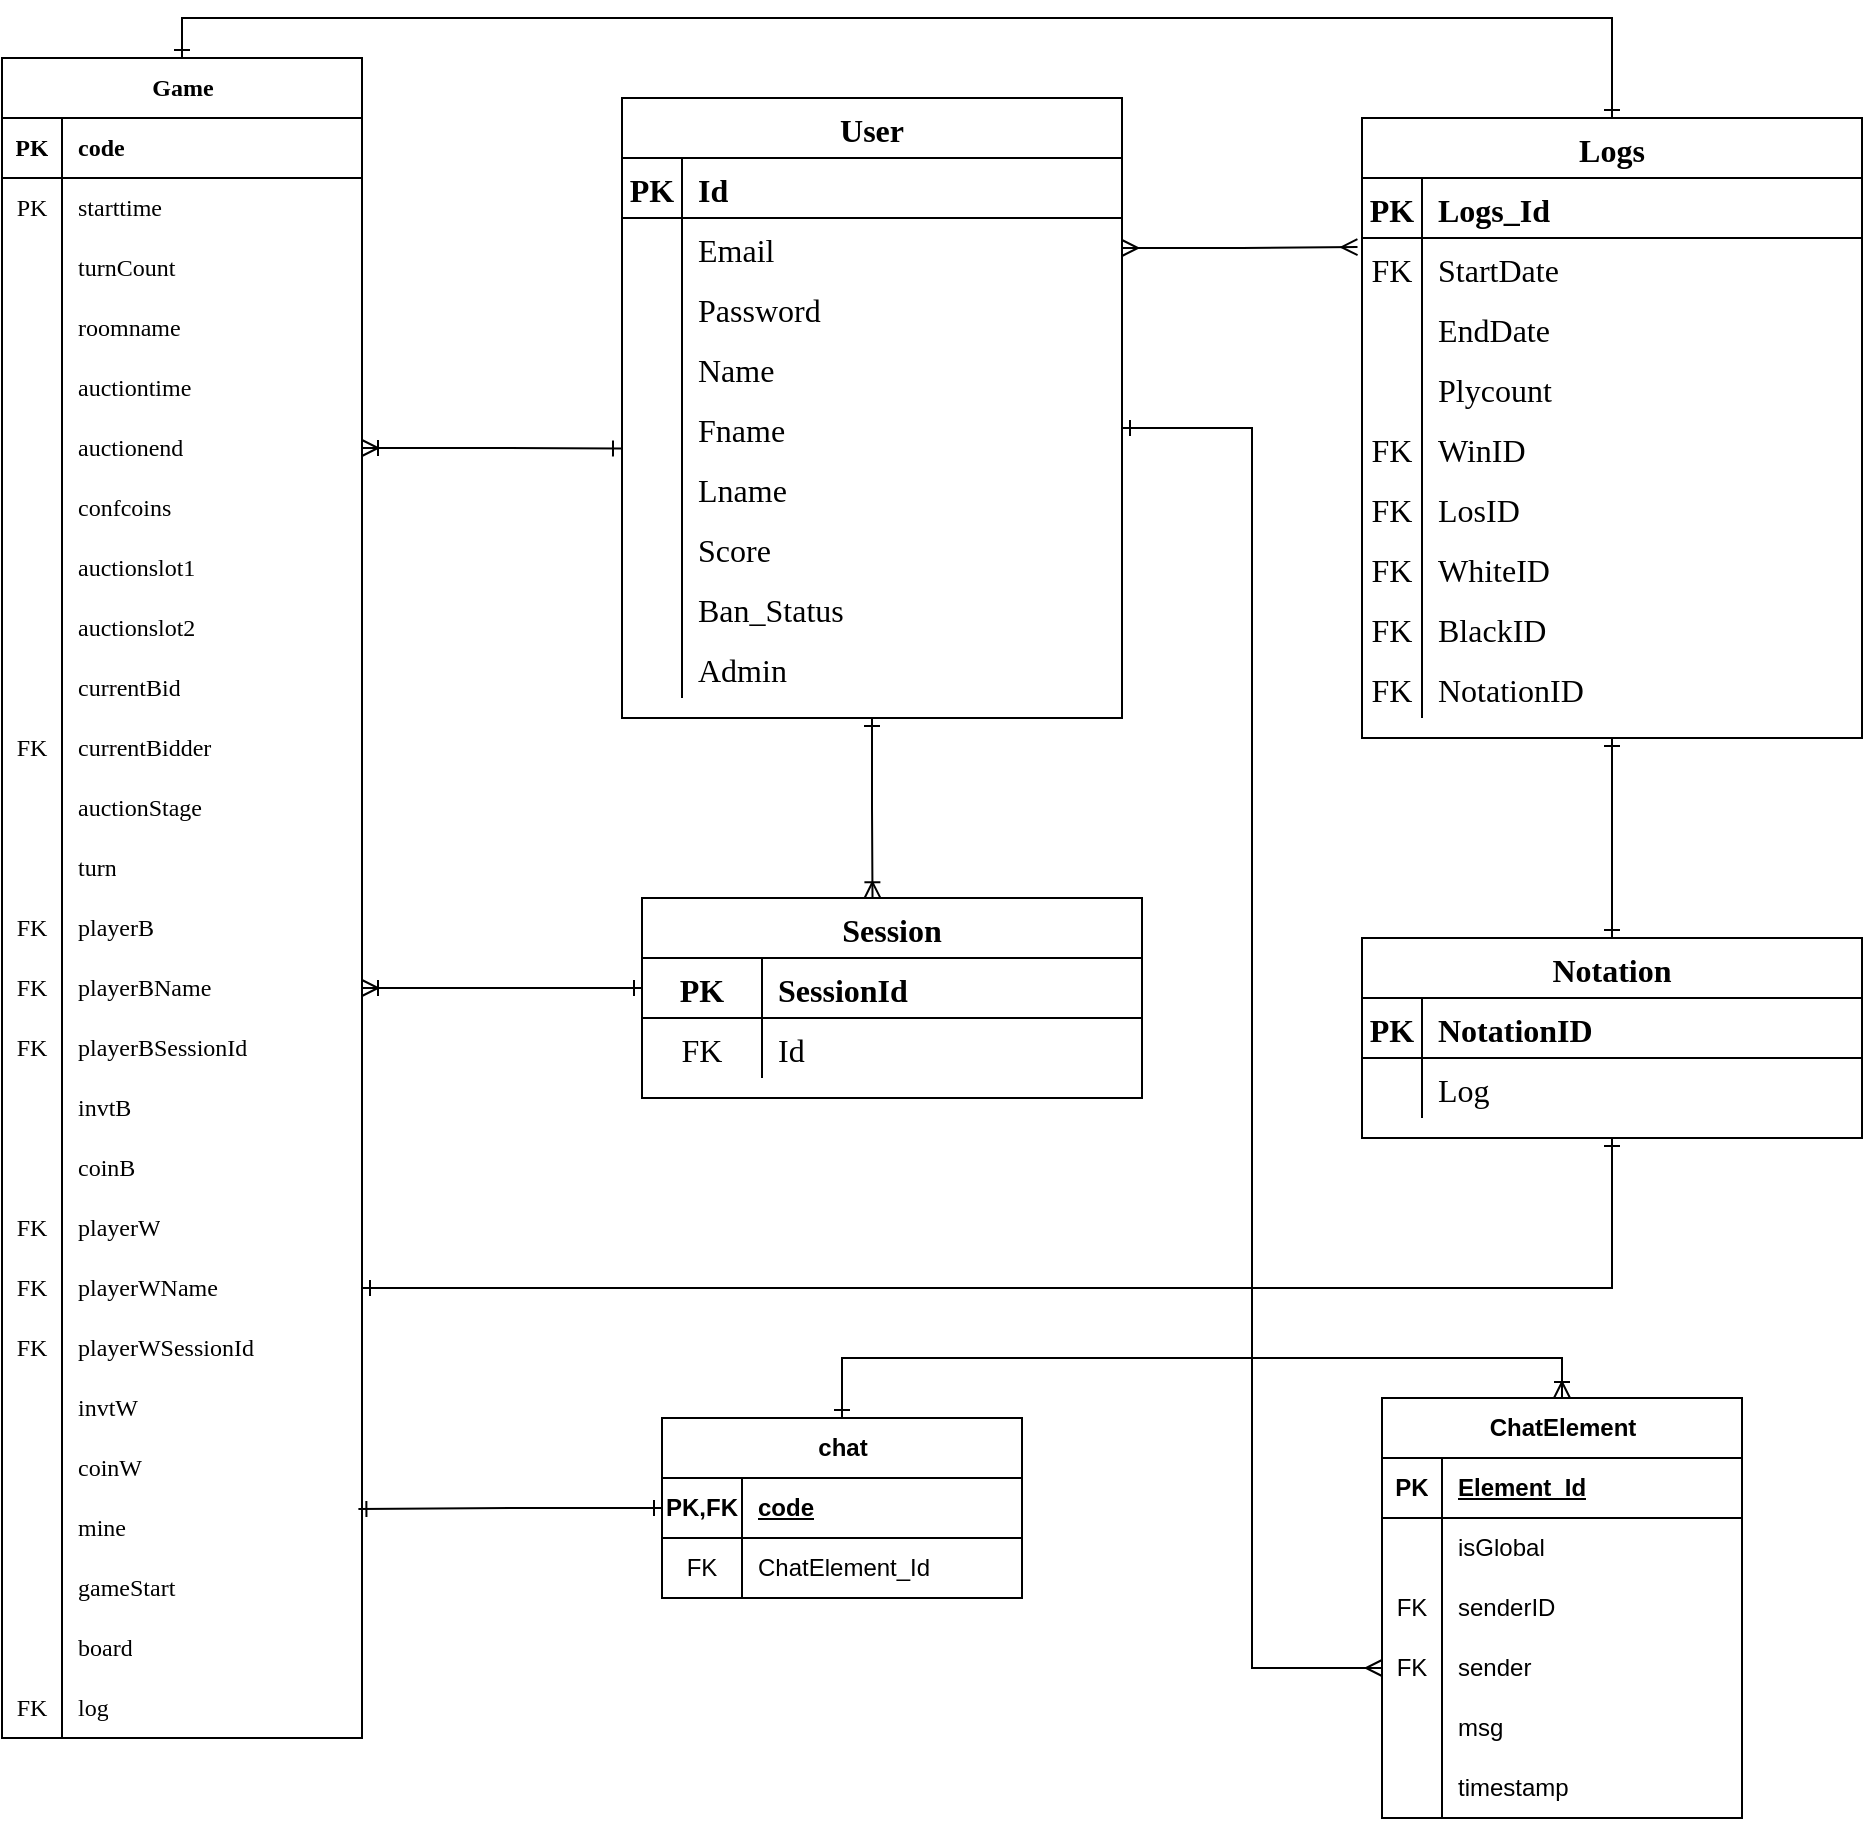 <mxfile version="22.0.8" type="github">
  <diagram id="R2lEEEUBdFMjLlhIrx00" name="Page-1">
    <mxGraphModel dx="2899" dy="1129" grid="1" gridSize="10" guides="1" tooltips="1" connect="1" arrows="1" fold="1" page="1" pageScale="1" pageWidth="850" pageHeight="1100" math="0" shadow="0" extFonts="Permanent Marker^https://fonts.googleapis.com/css?family=Permanent+Marker">
      <root>
        <mxCell id="0" />
        <mxCell id="1" parent="0" />
        <mxCell id="hEx2igQzg_7ReAPTfsUU-395" style="edgeStyle=orthogonalEdgeStyle;rounded=0;orthogonalLoop=1;jettySize=auto;html=1;startArrow=ERone;startFill=0;endArrow=ERone;endFill=0;fillColor=none;" parent="1" source="C-vyLk0tnHw3VtMMgP7b-2" target="C-vyLk0tnHw3VtMMgP7b-13" edge="1">
          <mxGeometry relative="1" as="geometry" />
        </mxCell>
        <mxCell id="hEx2igQzg_7ReAPTfsUU-407" style="edgeStyle=orthogonalEdgeStyle;rounded=0;orthogonalLoop=1;jettySize=auto;html=1;entryX=0.5;entryY=0;entryDx=0;entryDy=0;startArrow=ERone;startFill=0;endArrow=ERone;endFill=0;fillColor=none;" parent="1" source="C-vyLk0tnHw3VtMMgP7b-2" target="hEx2igQzg_7ReAPTfsUU-161" edge="1">
          <mxGeometry relative="1" as="geometry">
            <Array as="points">
              <mxPoint x="615" y="80" />
              <mxPoint x="-100" y="80" />
            </Array>
          </mxGeometry>
        </mxCell>
        <mxCell id="C-vyLk0tnHw3VtMMgP7b-2" value="Logs" style="shape=table;startSize=30;container=1;collapsible=1;childLayout=tableLayout;fixedRows=1;rowLines=0;fontStyle=1;align=center;resizeLast=1;fontFamily=thai sarabun new;fontSize=16;fillColor=none;" parent="1" vertex="1">
          <mxGeometry x="490" y="130" width="250" height="310" as="geometry" />
        </mxCell>
        <mxCell id="C-vyLk0tnHw3VtMMgP7b-3" value="" style="shape=partialRectangle;collapsible=0;dropTarget=0;pointerEvents=0;points=[[0,0.5],[1,0.5]];portConstraint=eastwest;top=0;left=0;right=0;bottom=1;fontFamily=thai sarabun new;fontSize=16;fontStyle=0;fillColor=none;" parent="C-vyLk0tnHw3VtMMgP7b-2" vertex="1">
          <mxGeometry y="30" width="250" height="30" as="geometry" />
        </mxCell>
        <mxCell id="C-vyLk0tnHw3VtMMgP7b-4" value="PK" style="shape=partialRectangle;overflow=hidden;connectable=0;top=0;left=0;bottom=0;right=0;fontStyle=1;fontFamily=thai sarabun new;fontSize=16;fillColor=none;" parent="C-vyLk0tnHw3VtMMgP7b-3" vertex="1">
          <mxGeometry width="30" height="30" as="geometry">
            <mxRectangle width="30" height="30" as="alternateBounds" />
          </mxGeometry>
        </mxCell>
        <mxCell id="C-vyLk0tnHw3VtMMgP7b-5" value="Logs_Id" style="shape=partialRectangle;overflow=hidden;connectable=0;top=0;left=0;bottom=0;right=0;align=left;spacingLeft=6;fontStyle=1;fontFamily=thai sarabun new;fontSize=16;fillColor=none;" parent="C-vyLk0tnHw3VtMMgP7b-3" vertex="1">
          <mxGeometry x="30" width="220" height="30" as="geometry">
            <mxRectangle width="220" height="30" as="alternateBounds" />
          </mxGeometry>
        </mxCell>
        <mxCell id="hEx2igQzg_7ReAPTfsUU-97" style="shape=partialRectangle;collapsible=0;dropTarget=0;pointerEvents=0;points=[[0,0.5],[1,0.5]];portConstraint=eastwest;top=0;left=0;right=0;bottom=0;fontFamily=thai sarabun new;fontSize=16;fontStyle=0;fillColor=none;" parent="C-vyLk0tnHw3VtMMgP7b-2" vertex="1">
          <mxGeometry y="60" width="250" height="30" as="geometry" />
        </mxCell>
        <mxCell id="hEx2igQzg_7ReAPTfsUU-98" value="FK" style="shape=partialRectangle;overflow=hidden;connectable=0;top=0;left=0;bottom=0;right=0;fontFamily=thai sarabun new;fontSize=16;fontStyle=0;fillColor=none;" parent="hEx2igQzg_7ReAPTfsUU-97" vertex="1">
          <mxGeometry width="30" height="30" as="geometry">
            <mxRectangle width="30" height="30" as="alternateBounds" />
          </mxGeometry>
        </mxCell>
        <mxCell id="hEx2igQzg_7ReAPTfsUU-99" value="StartDate" style="shape=partialRectangle;overflow=hidden;connectable=0;top=0;left=0;bottom=0;right=0;align=left;spacingLeft=6;fontFamily=thai sarabun new;fontSize=16;fontStyle=0;fillColor=none;" parent="hEx2igQzg_7ReAPTfsUU-97" vertex="1">
          <mxGeometry x="30" width="220" height="30" as="geometry">
            <mxRectangle width="220" height="30" as="alternateBounds" />
          </mxGeometry>
        </mxCell>
        <mxCell id="hEx2igQzg_7ReAPTfsUU-118" style="shape=partialRectangle;collapsible=0;dropTarget=0;pointerEvents=0;points=[[0,0.5],[1,0.5]];portConstraint=eastwest;top=0;left=0;right=0;bottom=0;fontFamily=thai sarabun new;fontSize=16;fontStyle=0;fillColor=none;" parent="C-vyLk0tnHw3VtMMgP7b-2" vertex="1">
          <mxGeometry y="90" width="250" height="30" as="geometry" />
        </mxCell>
        <mxCell id="hEx2igQzg_7ReAPTfsUU-119" style="shape=partialRectangle;overflow=hidden;connectable=0;top=0;left=0;bottom=0;right=0;fontFamily=thai sarabun new;fontSize=16;fontStyle=0;fillColor=none;" parent="hEx2igQzg_7ReAPTfsUU-118" vertex="1">
          <mxGeometry width="30" height="30" as="geometry">
            <mxRectangle width="30" height="30" as="alternateBounds" />
          </mxGeometry>
        </mxCell>
        <mxCell id="hEx2igQzg_7ReAPTfsUU-120" value="EndDate" style="shape=partialRectangle;overflow=hidden;connectable=0;top=0;left=0;bottom=0;right=0;align=left;spacingLeft=6;fontFamily=thai sarabun new;fontSize=16;fontStyle=0;fillColor=none;" parent="hEx2igQzg_7ReAPTfsUU-118" vertex="1">
          <mxGeometry x="30" width="220" height="30" as="geometry">
            <mxRectangle width="220" height="30" as="alternateBounds" />
          </mxGeometry>
        </mxCell>
        <mxCell id="hEx2igQzg_7ReAPTfsUU-115" style="shape=partialRectangle;collapsible=0;dropTarget=0;pointerEvents=0;points=[[0,0.5],[1,0.5]];portConstraint=eastwest;top=0;left=0;right=0;bottom=0;fontFamily=thai sarabun new;fontSize=16;fontStyle=0;fillColor=none;" parent="C-vyLk0tnHw3VtMMgP7b-2" vertex="1">
          <mxGeometry y="120" width="250" height="30" as="geometry" />
        </mxCell>
        <mxCell id="hEx2igQzg_7ReAPTfsUU-116" style="shape=partialRectangle;overflow=hidden;connectable=0;top=0;left=0;bottom=0;right=0;fontFamily=thai sarabun new;fontSize=16;fontStyle=0;fillColor=none;" parent="hEx2igQzg_7ReAPTfsUU-115" vertex="1">
          <mxGeometry width="30" height="30" as="geometry">
            <mxRectangle width="30" height="30" as="alternateBounds" />
          </mxGeometry>
        </mxCell>
        <mxCell id="hEx2igQzg_7ReAPTfsUU-117" value="Plycount" style="shape=partialRectangle;overflow=hidden;connectable=0;top=0;left=0;bottom=0;right=0;align=left;spacingLeft=6;fontFamily=thai sarabun new;fontSize=16;fontStyle=0;fillColor=none;" parent="hEx2igQzg_7ReAPTfsUU-115" vertex="1">
          <mxGeometry x="30" width="220" height="30" as="geometry">
            <mxRectangle width="220" height="30" as="alternateBounds" />
          </mxGeometry>
        </mxCell>
        <mxCell id="hEx2igQzg_7ReAPTfsUU-112" style="shape=partialRectangle;collapsible=0;dropTarget=0;pointerEvents=0;points=[[0,0.5],[1,0.5]];portConstraint=eastwest;top=0;left=0;right=0;bottom=0;fontFamily=thai sarabun new;fontSize=16;fontStyle=0;fillColor=none;" parent="C-vyLk0tnHw3VtMMgP7b-2" vertex="1">
          <mxGeometry y="150" width="250" height="30" as="geometry" />
        </mxCell>
        <mxCell id="hEx2igQzg_7ReAPTfsUU-113" value="FK" style="shape=partialRectangle;overflow=hidden;connectable=0;top=0;left=0;bottom=0;right=0;fontFamily=thai sarabun new;fontSize=16;fontStyle=0;fillColor=none;" parent="hEx2igQzg_7ReAPTfsUU-112" vertex="1">
          <mxGeometry width="30" height="30" as="geometry">
            <mxRectangle width="30" height="30" as="alternateBounds" />
          </mxGeometry>
        </mxCell>
        <mxCell id="hEx2igQzg_7ReAPTfsUU-114" value="WinID" style="shape=partialRectangle;overflow=hidden;connectable=0;top=0;left=0;bottom=0;right=0;align=left;spacingLeft=6;fontFamily=thai sarabun new;fontSize=16;fontStyle=0;fillColor=none;" parent="hEx2igQzg_7ReAPTfsUU-112" vertex="1">
          <mxGeometry x="30" width="220" height="30" as="geometry">
            <mxRectangle width="220" height="30" as="alternateBounds" />
          </mxGeometry>
        </mxCell>
        <mxCell id="hEx2igQzg_7ReAPTfsUU-109" style="shape=partialRectangle;collapsible=0;dropTarget=0;pointerEvents=0;points=[[0,0.5],[1,0.5]];portConstraint=eastwest;top=0;left=0;right=0;bottom=0;fontFamily=thai sarabun new;fontSize=16;fontStyle=0;fillColor=none;" parent="C-vyLk0tnHw3VtMMgP7b-2" vertex="1">
          <mxGeometry y="180" width="250" height="30" as="geometry" />
        </mxCell>
        <mxCell id="hEx2igQzg_7ReAPTfsUU-110" value="FK" style="shape=partialRectangle;overflow=hidden;connectable=0;top=0;left=0;bottom=0;right=0;fontFamily=thai sarabun new;fontSize=16;fontStyle=0;fillColor=none;" parent="hEx2igQzg_7ReAPTfsUU-109" vertex="1">
          <mxGeometry width="30" height="30" as="geometry">
            <mxRectangle width="30" height="30" as="alternateBounds" />
          </mxGeometry>
        </mxCell>
        <mxCell id="hEx2igQzg_7ReAPTfsUU-111" value="LosID" style="shape=partialRectangle;overflow=hidden;connectable=0;top=0;left=0;bottom=0;right=0;align=left;spacingLeft=6;fontFamily=thai sarabun new;fontSize=16;fontStyle=0;fillColor=none;" parent="hEx2igQzg_7ReAPTfsUU-109" vertex="1">
          <mxGeometry x="30" width="220" height="30" as="geometry">
            <mxRectangle width="220" height="30" as="alternateBounds" />
          </mxGeometry>
        </mxCell>
        <mxCell id="hEx2igQzg_7ReAPTfsUU-106" style="shape=partialRectangle;collapsible=0;dropTarget=0;pointerEvents=0;points=[[0,0.5],[1,0.5]];portConstraint=eastwest;top=0;left=0;right=0;bottom=0;fontFamily=thai sarabun new;fontSize=16;fontStyle=0;fillColor=none;" parent="C-vyLk0tnHw3VtMMgP7b-2" vertex="1">
          <mxGeometry y="210" width="250" height="30" as="geometry" />
        </mxCell>
        <mxCell id="hEx2igQzg_7ReAPTfsUU-107" value="FK" style="shape=partialRectangle;overflow=hidden;connectable=0;top=0;left=0;bottom=0;right=0;fontFamily=thai sarabun new;fontSize=16;fontStyle=0;fillColor=none;" parent="hEx2igQzg_7ReAPTfsUU-106" vertex="1">
          <mxGeometry width="30" height="30" as="geometry">
            <mxRectangle width="30" height="30" as="alternateBounds" />
          </mxGeometry>
        </mxCell>
        <mxCell id="hEx2igQzg_7ReAPTfsUU-108" value="WhiteID" style="shape=partialRectangle;overflow=hidden;connectable=0;top=0;left=0;bottom=0;right=0;align=left;spacingLeft=6;fontFamily=thai sarabun new;fontSize=16;fontStyle=0;fillColor=none;" parent="hEx2igQzg_7ReAPTfsUU-106" vertex="1">
          <mxGeometry x="30" width="220" height="30" as="geometry">
            <mxRectangle width="220" height="30" as="alternateBounds" />
          </mxGeometry>
        </mxCell>
        <mxCell id="hEx2igQzg_7ReAPTfsUU-103" style="shape=partialRectangle;collapsible=0;dropTarget=0;pointerEvents=0;points=[[0,0.5],[1,0.5]];portConstraint=eastwest;top=0;left=0;right=0;bottom=0;fontFamily=thai sarabun new;fontSize=16;fontStyle=0;fillColor=none;" parent="C-vyLk0tnHw3VtMMgP7b-2" vertex="1">
          <mxGeometry y="240" width="250" height="30" as="geometry" />
        </mxCell>
        <mxCell id="hEx2igQzg_7ReAPTfsUU-104" value="FK" style="shape=partialRectangle;overflow=hidden;connectable=0;top=0;left=0;bottom=0;right=0;fontFamily=thai sarabun new;fontSize=16;fontStyle=0;fillColor=none;" parent="hEx2igQzg_7ReAPTfsUU-103" vertex="1">
          <mxGeometry width="30" height="30" as="geometry">
            <mxRectangle width="30" height="30" as="alternateBounds" />
          </mxGeometry>
        </mxCell>
        <mxCell id="hEx2igQzg_7ReAPTfsUU-105" value="BlackID" style="shape=partialRectangle;overflow=hidden;connectable=0;top=0;left=0;bottom=0;right=0;align=left;spacingLeft=6;fontFamily=thai sarabun new;fontSize=16;fontStyle=0;fillColor=none;" parent="hEx2igQzg_7ReAPTfsUU-103" vertex="1">
          <mxGeometry x="30" width="220" height="30" as="geometry">
            <mxRectangle width="220" height="30" as="alternateBounds" />
          </mxGeometry>
        </mxCell>
        <mxCell id="hEx2igQzg_7ReAPTfsUU-100" style="shape=partialRectangle;collapsible=0;dropTarget=0;pointerEvents=0;points=[[0,0.5],[1,0.5]];portConstraint=eastwest;top=0;left=0;right=0;bottom=0;fontFamily=thai sarabun new;fontSize=16;fontStyle=0;fillColor=none;" parent="C-vyLk0tnHw3VtMMgP7b-2" vertex="1">
          <mxGeometry y="270" width="250" height="30" as="geometry" />
        </mxCell>
        <mxCell id="hEx2igQzg_7ReAPTfsUU-101" value="FK" style="shape=partialRectangle;overflow=hidden;connectable=0;top=0;left=0;bottom=0;right=0;fontFamily=thai sarabun new;fontSize=16;fontStyle=0;fillColor=none;" parent="hEx2igQzg_7ReAPTfsUU-100" vertex="1">
          <mxGeometry width="30" height="30" as="geometry">
            <mxRectangle width="30" height="30" as="alternateBounds" />
          </mxGeometry>
        </mxCell>
        <mxCell id="hEx2igQzg_7ReAPTfsUU-102" value="NotationID" style="shape=partialRectangle;overflow=hidden;connectable=0;top=0;left=0;bottom=0;right=0;align=left;spacingLeft=6;fontFamily=thai sarabun new;fontSize=16;fontStyle=0;fillColor=none;" parent="hEx2igQzg_7ReAPTfsUU-100" vertex="1">
          <mxGeometry x="30" width="220" height="30" as="geometry">
            <mxRectangle width="220" height="30" as="alternateBounds" />
          </mxGeometry>
        </mxCell>
        <mxCell id="C-vyLk0tnHw3VtMMgP7b-13" value="Notation" style="shape=table;startSize=30;container=1;collapsible=1;childLayout=tableLayout;fixedRows=1;rowLines=0;fontStyle=1;align=center;resizeLast=1;fontFamily=thai sarabun new;fontSize=16;fillColor=none;" parent="1" vertex="1">
          <mxGeometry x="490" y="540" width="250" height="100" as="geometry" />
        </mxCell>
        <mxCell id="C-vyLk0tnHw3VtMMgP7b-14" value="" style="shape=partialRectangle;collapsible=0;dropTarget=0;pointerEvents=0;points=[[0,0.5],[1,0.5]];portConstraint=eastwest;top=0;left=0;right=0;bottom=1;fontFamily=thai sarabun new;fontSize=16;fontStyle=0;fillColor=none;" parent="C-vyLk0tnHw3VtMMgP7b-13" vertex="1">
          <mxGeometry y="30" width="250" height="30" as="geometry" />
        </mxCell>
        <mxCell id="C-vyLk0tnHw3VtMMgP7b-15" value="PK" style="shape=partialRectangle;overflow=hidden;connectable=0;top=0;left=0;bottom=0;right=0;fontStyle=1;fontFamily=thai sarabun new;fontSize=16;fillColor=none;" parent="C-vyLk0tnHw3VtMMgP7b-14" vertex="1">
          <mxGeometry width="30" height="30" as="geometry">
            <mxRectangle width="30" height="30" as="alternateBounds" />
          </mxGeometry>
        </mxCell>
        <mxCell id="C-vyLk0tnHw3VtMMgP7b-16" value="NotationID" style="shape=partialRectangle;overflow=hidden;connectable=0;top=0;left=0;bottom=0;right=0;align=left;spacingLeft=6;fontStyle=1;fontFamily=thai sarabun new;fontSize=16;fillColor=none;" parent="C-vyLk0tnHw3VtMMgP7b-14" vertex="1">
          <mxGeometry x="30" width="220" height="30" as="geometry">
            <mxRectangle width="220" height="30" as="alternateBounds" />
          </mxGeometry>
        </mxCell>
        <mxCell id="C-vyLk0tnHw3VtMMgP7b-17" value="" style="shape=partialRectangle;collapsible=0;dropTarget=0;pointerEvents=0;points=[[0,0.5],[1,0.5]];portConstraint=eastwest;top=0;left=0;right=0;bottom=0;fontFamily=thai sarabun new;fontSize=16;fontStyle=0;fillColor=none;" parent="C-vyLk0tnHw3VtMMgP7b-13" vertex="1">
          <mxGeometry y="60" width="250" height="30" as="geometry" />
        </mxCell>
        <mxCell id="C-vyLk0tnHw3VtMMgP7b-18" value="" style="shape=partialRectangle;overflow=hidden;connectable=0;top=0;left=0;bottom=0;right=0;fontFamily=thai sarabun new;fontSize=16;fontStyle=0;fillColor=none;" parent="C-vyLk0tnHw3VtMMgP7b-17" vertex="1">
          <mxGeometry width="30" height="30" as="geometry">
            <mxRectangle width="30" height="30" as="alternateBounds" />
          </mxGeometry>
        </mxCell>
        <mxCell id="C-vyLk0tnHw3VtMMgP7b-19" value="Log" style="shape=partialRectangle;overflow=hidden;connectable=0;top=0;left=0;bottom=0;right=0;align=left;spacingLeft=6;fontFamily=thai sarabun new;fontSize=16;fontStyle=0;fillColor=none;" parent="C-vyLk0tnHw3VtMMgP7b-17" vertex="1">
          <mxGeometry x="30" width="220" height="30" as="geometry">
            <mxRectangle width="220" height="30" as="alternateBounds" />
          </mxGeometry>
        </mxCell>
        <mxCell id="C-vyLk0tnHw3VtMMgP7b-23" value="User" style="shape=table;startSize=30;container=1;collapsible=1;childLayout=tableLayout;fixedRows=1;rowLines=0;fontStyle=1;align=center;resizeLast=1;fontFamily=thai sarabun new;fontSize=16;fillColor=none;" parent="1" vertex="1">
          <mxGeometry x="120" y="120" width="250" height="310" as="geometry" />
        </mxCell>
        <mxCell id="C-vyLk0tnHw3VtMMgP7b-24" value="" style="shape=partialRectangle;collapsible=0;dropTarget=0;pointerEvents=0;points=[[0,0.5],[1,0.5]];portConstraint=eastwest;top=0;left=0;right=0;bottom=1;fontFamily=thai sarabun new;fontSize=16;fontStyle=0;fillColor=none;" parent="C-vyLk0tnHw3VtMMgP7b-23" vertex="1">
          <mxGeometry y="30" width="250" height="30" as="geometry" />
        </mxCell>
        <mxCell id="C-vyLk0tnHw3VtMMgP7b-25" value="PK" style="shape=partialRectangle;overflow=hidden;connectable=0;top=0;left=0;bottom=0;right=0;fontStyle=1;fontFamily=thai sarabun new;fontSize=16;fillColor=none;" parent="C-vyLk0tnHw3VtMMgP7b-24" vertex="1">
          <mxGeometry width="30" height="30" as="geometry">
            <mxRectangle width="30" height="30" as="alternateBounds" />
          </mxGeometry>
        </mxCell>
        <mxCell id="C-vyLk0tnHw3VtMMgP7b-26" value="Id" style="shape=partialRectangle;overflow=hidden;connectable=0;top=0;left=0;bottom=0;right=0;align=left;spacingLeft=6;fontStyle=1;fontFamily=thai sarabun new;fontSize=16;fillColor=none;" parent="C-vyLk0tnHw3VtMMgP7b-24" vertex="1">
          <mxGeometry x="30" width="220" height="30" as="geometry">
            <mxRectangle width="220" height="30" as="alternateBounds" />
          </mxGeometry>
        </mxCell>
        <mxCell id="C-vyLk0tnHw3VtMMgP7b-27" value="" style="shape=partialRectangle;collapsible=0;dropTarget=0;pointerEvents=0;points=[[0,0.5],[1,0.5]];portConstraint=eastwest;top=0;left=0;right=0;bottom=0;fontFamily=thai sarabun new;fontSize=16;fontStyle=0;fillColor=none;" parent="C-vyLk0tnHw3VtMMgP7b-23" vertex="1">
          <mxGeometry y="60" width="250" height="30" as="geometry" />
        </mxCell>
        <mxCell id="C-vyLk0tnHw3VtMMgP7b-28" value="" style="shape=partialRectangle;overflow=hidden;connectable=0;top=0;left=0;bottom=0;right=0;fontFamily=thai sarabun new;fontSize=16;fontStyle=0;fillColor=none;" parent="C-vyLk0tnHw3VtMMgP7b-27" vertex="1">
          <mxGeometry width="30" height="30" as="geometry">
            <mxRectangle width="30" height="30" as="alternateBounds" />
          </mxGeometry>
        </mxCell>
        <mxCell id="C-vyLk0tnHw3VtMMgP7b-29" value="Email" style="shape=partialRectangle;overflow=hidden;connectable=0;top=0;left=0;bottom=0;right=0;align=left;spacingLeft=6;fontFamily=thai sarabun new;fontSize=16;fontStyle=0;fillColor=none;" parent="C-vyLk0tnHw3VtMMgP7b-27" vertex="1">
          <mxGeometry x="30" width="220" height="30" as="geometry">
            <mxRectangle width="220" height="30" as="alternateBounds" />
          </mxGeometry>
        </mxCell>
        <mxCell id="hEx2igQzg_7ReAPTfsUU-76" style="shape=partialRectangle;collapsible=0;dropTarget=0;pointerEvents=0;points=[[0,0.5],[1,0.5]];portConstraint=eastwest;top=0;left=0;right=0;bottom=0;fontFamily=thai sarabun new;fontSize=16;fontStyle=0;fillColor=none;" parent="C-vyLk0tnHw3VtMMgP7b-23" vertex="1">
          <mxGeometry y="90" width="250" height="30" as="geometry" />
        </mxCell>
        <mxCell id="hEx2igQzg_7ReAPTfsUU-77" style="shape=partialRectangle;overflow=hidden;connectable=0;top=0;left=0;bottom=0;right=0;fontFamily=thai sarabun new;fontSize=16;fontStyle=0;fillColor=none;" parent="hEx2igQzg_7ReAPTfsUU-76" vertex="1">
          <mxGeometry width="30" height="30" as="geometry">
            <mxRectangle width="30" height="30" as="alternateBounds" />
          </mxGeometry>
        </mxCell>
        <mxCell id="hEx2igQzg_7ReAPTfsUU-78" value="Password" style="shape=partialRectangle;overflow=hidden;connectable=0;top=0;left=0;bottom=0;right=0;align=left;spacingLeft=6;fontFamily=thai sarabun new;fontSize=16;fontStyle=0;fillColor=none;" parent="hEx2igQzg_7ReAPTfsUU-76" vertex="1">
          <mxGeometry x="30" width="220" height="30" as="geometry">
            <mxRectangle width="220" height="30" as="alternateBounds" />
          </mxGeometry>
        </mxCell>
        <mxCell id="hEx2igQzg_7ReAPTfsUU-73" style="shape=partialRectangle;collapsible=0;dropTarget=0;pointerEvents=0;points=[[0,0.5],[1,0.5]];portConstraint=eastwest;top=0;left=0;right=0;bottom=0;fontFamily=thai sarabun new;fontSize=16;fontStyle=0;fillColor=none;" parent="C-vyLk0tnHw3VtMMgP7b-23" vertex="1">
          <mxGeometry y="120" width="250" height="30" as="geometry" />
        </mxCell>
        <mxCell id="hEx2igQzg_7ReAPTfsUU-74" style="shape=partialRectangle;overflow=hidden;connectable=0;top=0;left=0;bottom=0;right=0;fontFamily=thai sarabun new;fontSize=16;fontStyle=0;fillColor=none;" parent="hEx2igQzg_7ReAPTfsUU-73" vertex="1">
          <mxGeometry width="30" height="30" as="geometry">
            <mxRectangle width="30" height="30" as="alternateBounds" />
          </mxGeometry>
        </mxCell>
        <mxCell id="hEx2igQzg_7ReAPTfsUU-75" value="Name" style="shape=partialRectangle;overflow=hidden;connectable=0;top=0;left=0;bottom=0;right=0;align=left;spacingLeft=6;fontFamily=thai sarabun new;fontSize=16;fontStyle=0;fillColor=none;" parent="hEx2igQzg_7ReAPTfsUU-73" vertex="1">
          <mxGeometry x="30" width="220" height="30" as="geometry">
            <mxRectangle width="220" height="30" as="alternateBounds" />
          </mxGeometry>
        </mxCell>
        <mxCell id="hEx2igQzg_7ReAPTfsUU-70" style="shape=partialRectangle;collapsible=0;dropTarget=0;pointerEvents=0;points=[[0,0.5],[1,0.5]];portConstraint=eastwest;top=0;left=0;right=0;bottom=0;fontFamily=thai sarabun new;fontSize=16;fontStyle=0;fillColor=none;" parent="C-vyLk0tnHw3VtMMgP7b-23" vertex="1">
          <mxGeometry y="150" width="250" height="30" as="geometry" />
        </mxCell>
        <mxCell id="hEx2igQzg_7ReAPTfsUU-71" style="shape=partialRectangle;overflow=hidden;connectable=0;top=0;left=0;bottom=0;right=0;fontFamily=thai sarabun new;fontSize=16;fontStyle=0;fillColor=none;" parent="hEx2igQzg_7ReAPTfsUU-70" vertex="1">
          <mxGeometry width="30" height="30" as="geometry">
            <mxRectangle width="30" height="30" as="alternateBounds" />
          </mxGeometry>
        </mxCell>
        <mxCell id="hEx2igQzg_7ReAPTfsUU-72" value="Fname" style="shape=partialRectangle;overflow=hidden;connectable=0;top=0;left=0;bottom=0;right=0;align=left;spacingLeft=6;fontFamily=thai sarabun new;fontSize=16;fontStyle=0;fillColor=none;" parent="hEx2igQzg_7ReAPTfsUU-70" vertex="1">
          <mxGeometry x="30" width="220" height="30" as="geometry">
            <mxRectangle width="220" height="30" as="alternateBounds" />
          </mxGeometry>
        </mxCell>
        <mxCell id="hEx2igQzg_7ReAPTfsUU-67" style="shape=partialRectangle;collapsible=0;dropTarget=0;pointerEvents=0;points=[[0,0.5],[1,0.5]];portConstraint=eastwest;top=0;left=0;right=0;bottom=0;fontFamily=thai sarabun new;fontSize=16;fontStyle=0;fillColor=none;" parent="C-vyLk0tnHw3VtMMgP7b-23" vertex="1">
          <mxGeometry y="180" width="250" height="30" as="geometry" />
        </mxCell>
        <mxCell id="hEx2igQzg_7ReAPTfsUU-68" style="shape=partialRectangle;overflow=hidden;connectable=0;top=0;left=0;bottom=0;right=0;fontFamily=thai sarabun new;fontSize=16;fontStyle=0;fillColor=none;" parent="hEx2igQzg_7ReAPTfsUU-67" vertex="1">
          <mxGeometry width="30" height="30" as="geometry">
            <mxRectangle width="30" height="30" as="alternateBounds" />
          </mxGeometry>
        </mxCell>
        <mxCell id="hEx2igQzg_7ReAPTfsUU-69" value="Lname" style="shape=partialRectangle;overflow=hidden;connectable=0;top=0;left=0;bottom=0;right=0;align=left;spacingLeft=6;fontFamily=thai sarabun new;fontSize=16;fontStyle=0;fillColor=none;" parent="hEx2igQzg_7ReAPTfsUU-67" vertex="1">
          <mxGeometry x="30" width="220" height="30" as="geometry">
            <mxRectangle width="220" height="30" as="alternateBounds" />
          </mxGeometry>
        </mxCell>
        <mxCell id="hEx2igQzg_7ReAPTfsUU-85" style="shape=partialRectangle;collapsible=0;dropTarget=0;pointerEvents=0;points=[[0,0.5],[1,0.5]];portConstraint=eastwest;top=0;left=0;right=0;bottom=0;fontFamily=thai sarabun new;fontSize=16;fontStyle=0;fillColor=none;" parent="C-vyLk0tnHw3VtMMgP7b-23" vertex="1">
          <mxGeometry y="210" width="250" height="30" as="geometry" />
        </mxCell>
        <mxCell id="hEx2igQzg_7ReAPTfsUU-86" style="shape=partialRectangle;overflow=hidden;connectable=0;top=0;left=0;bottom=0;right=0;fontFamily=thai sarabun new;fontSize=16;fontStyle=0;fillColor=none;" parent="hEx2igQzg_7ReAPTfsUU-85" vertex="1">
          <mxGeometry width="30" height="30" as="geometry">
            <mxRectangle width="30" height="30" as="alternateBounds" />
          </mxGeometry>
        </mxCell>
        <mxCell id="hEx2igQzg_7ReAPTfsUU-87" value="Score" style="shape=partialRectangle;overflow=hidden;connectable=0;top=0;left=0;bottom=0;right=0;align=left;spacingLeft=6;fontFamily=thai sarabun new;fontSize=16;fontStyle=0;fillColor=none;" parent="hEx2igQzg_7ReAPTfsUU-85" vertex="1">
          <mxGeometry x="30" width="220" height="30" as="geometry">
            <mxRectangle width="220" height="30" as="alternateBounds" />
          </mxGeometry>
        </mxCell>
        <mxCell id="hEx2igQzg_7ReAPTfsUU-82" style="shape=partialRectangle;collapsible=0;dropTarget=0;pointerEvents=0;points=[[0,0.5],[1,0.5]];portConstraint=eastwest;top=0;left=0;right=0;bottom=0;fontFamily=thai sarabun new;fontSize=16;fontStyle=0;fillColor=none;" parent="C-vyLk0tnHw3VtMMgP7b-23" vertex="1">
          <mxGeometry y="240" width="250" height="30" as="geometry" />
        </mxCell>
        <mxCell id="hEx2igQzg_7ReAPTfsUU-83" style="shape=partialRectangle;overflow=hidden;connectable=0;top=0;left=0;bottom=0;right=0;fontFamily=thai sarabun new;fontSize=16;fontStyle=0;fillColor=none;" parent="hEx2igQzg_7ReAPTfsUU-82" vertex="1">
          <mxGeometry width="30" height="30" as="geometry">
            <mxRectangle width="30" height="30" as="alternateBounds" />
          </mxGeometry>
        </mxCell>
        <mxCell id="hEx2igQzg_7ReAPTfsUU-84" value="Ban_Status" style="shape=partialRectangle;overflow=hidden;connectable=0;top=0;left=0;bottom=0;right=0;align=left;spacingLeft=6;fontFamily=thai sarabun new;fontSize=16;fontStyle=0;fillColor=none;" parent="hEx2igQzg_7ReAPTfsUU-82" vertex="1">
          <mxGeometry x="30" width="220" height="30" as="geometry">
            <mxRectangle width="220" height="30" as="alternateBounds" />
          </mxGeometry>
        </mxCell>
        <mxCell id="hEx2igQzg_7ReAPTfsUU-79" style="shape=partialRectangle;collapsible=0;dropTarget=0;pointerEvents=0;points=[[0,0.5],[1,0.5]];portConstraint=eastwest;top=0;left=0;right=0;bottom=0;fontFamily=thai sarabun new;fontSize=16;fontStyle=0;fillColor=none;" parent="C-vyLk0tnHw3VtMMgP7b-23" vertex="1">
          <mxGeometry y="270" width="250" height="30" as="geometry" />
        </mxCell>
        <mxCell id="hEx2igQzg_7ReAPTfsUU-80" style="shape=partialRectangle;overflow=hidden;connectable=0;top=0;left=0;bottom=0;right=0;fontFamily=thai sarabun new;fontSize=16;fontStyle=0;fillColor=none;" parent="hEx2igQzg_7ReAPTfsUU-79" vertex="1">
          <mxGeometry width="30" height="30" as="geometry">
            <mxRectangle width="30" height="30" as="alternateBounds" />
          </mxGeometry>
        </mxCell>
        <mxCell id="hEx2igQzg_7ReAPTfsUU-81" value="Admin" style="shape=partialRectangle;overflow=hidden;connectable=0;top=0;left=0;bottom=0;right=0;align=left;spacingLeft=6;fontFamily=thai sarabun new;fontSize=16;fontStyle=0;fillColor=none;" parent="hEx2igQzg_7ReAPTfsUU-79" vertex="1">
          <mxGeometry x="30" width="220" height="30" as="geometry">
            <mxRectangle width="220" height="30" as="alternateBounds" />
          </mxGeometry>
        </mxCell>
        <mxCell id="hEx2igQzg_7ReAPTfsUU-161" value="Game" style="shape=table;startSize=30;container=1;collapsible=1;childLayout=tableLayout;fixedRows=1;rowLines=0;fontStyle=1;align=center;resizeLast=1;html=1;fontFamily=thai sarabun new;fillColor=none;" parent="1" vertex="1">
          <mxGeometry x="-190" y="100" width="180" height="840" as="geometry" />
        </mxCell>
        <mxCell id="hEx2igQzg_7ReAPTfsUU-162" value="" style="shape=tableRow;horizontal=0;startSize=0;swimlaneHead=0;swimlaneBody=0;collapsible=0;dropTarget=0;points=[[0,0.5],[1,0.5]];portConstraint=eastwest;top=0;left=0;right=0;bottom=1;fontStyle=0;fontFamily=thai sarabun new;fillColor=none;" parent="hEx2igQzg_7ReAPTfsUU-161" vertex="1">
          <mxGeometry y="30" width="180" height="30" as="geometry" />
        </mxCell>
        <mxCell id="hEx2igQzg_7ReAPTfsUU-163" value="PK" style="shape=partialRectangle;connectable=0;top=0;left=0;bottom=0;right=0;fontStyle=1;overflow=hidden;whiteSpace=wrap;html=1;fontFamily=thai sarabun new;fillColor=none;" parent="hEx2igQzg_7ReAPTfsUU-162" vertex="1">
          <mxGeometry width="30" height="30" as="geometry">
            <mxRectangle width="30" height="30" as="alternateBounds" />
          </mxGeometry>
        </mxCell>
        <mxCell id="hEx2igQzg_7ReAPTfsUU-164" value="code" style="shape=partialRectangle;connectable=0;top=0;left=0;bottom=0;right=0;align=left;spacingLeft=6;fontStyle=1;overflow=hidden;whiteSpace=wrap;html=1;fontFamily=thai sarabun new;fillColor=none;" parent="hEx2igQzg_7ReAPTfsUU-162" vertex="1">
          <mxGeometry x="30" width="150" height="30" as="geometry">
            <mxRectangle width="150" height="30" as="alternateBounds" />
          </mxGeometry>
        </mxCell>
        <mxCell id="hEx2igQzg_7ReAPTfsUU-165" value="" style="shape=tableRow;horizontal=0;startSize=0;swimlaneHead=0;swimlaneBody=0;collapsible=0;dropTarget=0;points=[[0,0.5],[1,0.5]];portConstraint=eastwest;top=0;left=0;right=0;bottom=0;fontStyle=0;fontFamily=thai sarabun new;fillColor=none;" parent="hEx2igQzg_7ReAPTfsUU-161" vertex="1">
          <mxGeometry y="60" width="180" height="30" as="geometry" />
        </mxCell>
        <mxCell id="hEx2igQzg_7ReAPTfsUU-166" value="PK" style="shape=partialRectangle;connectable=0;top=0;left=0;bottom=0;right=0;editable=1;overflow=hidden;whiteSpace=wrap;html=1;fontStyle=0;fontFamily=thai sarabun new;fillColor=none;" parent="hEx2igQzg_7ReAPTfsUU-165" vertex="1">
          <mxGeometry width="30" height="30" as="geometry">
            <mxRectangle width="30" height="30" as="alternateBounds" />
          </mxGeometry>
        </mxCell>
        <mxCell id="hEx2igQzg_7ReAPTfsUU-167" value="starttime" style="shape=partialRectangle;connectable=0;top=0;left=0;bottom=0;right=0;align=left;spacingLeft=6;overflow=hidden;whiteSpace=wrap;html=1;fontStyle=0;fontFamily=thai sarabun new;fillColor=none;" parent="hEx2igQzg_7ReAPTfsUU-165" vertex="1">
          <mxGeometry x="30" width="150" height="30" as="geometry">
            <mxRectangle width="150" height="30" as="alternateBounds" />
          </mxGeometry>
        </mxCell>
        <mxCell id="hEx2igQzg_7ReAPTfsUU-168" value="" style="shape=tableRow;horizontal=0;startSize=0;swimlaneHead=0;swimlaneBody=0;collapsible=0;dropTarget=0;points=[[0,0.5],[1,0.5]];portConstraint=eastwest;top=0;left=0;right=0;bottom=0;fontStyle=0;fontFamily=thai sarabun new;fillColor=none;" parent="hEx2igQzg_7ReAPTfsUU-161" vertex="1">
          <mxGeometry y="90" width="180" height="30" as="geometry" />
        </mxCell>
        <mxCell id="hEx2igQzg_7ReAPTfsUU-169" value="" style="shape=partialRectangle;connectable=0;top=0;left=0;bottom=0;right=0;editable=1;overflow=hidden;whiteSpace=wrap;html=1;fontStyle=0;fontFamily=thai sarabun new;fillColor=none;" parent="hEx2igQzg_7ReAPTfsUU-168" vertex="1">
          <mxGeometry width="30" height="30" as="geometry">
            <mxRectangle width="30" height="30" as="alternateBounds" />
          </mxGeometry>
        </mxCell>
        <mxCell id="hEx2igQzg_7ReAPTfsUU-170" value="turnCount" style="shape=partialRectangle;connectable=0;top=0;left=0;bottom=0;right=0;align=left;spacingLeft=6;overflow=hidden;whiteSpace=wrap;html=1;fontStyle=0;fontFamily=thai sarabun new;fillColor=none;" parent="hEx2igQzg_7ReAPTfsUU-168" vertex="1">
          <mxGeometry x="30" width="150" height="30" as="geometry">
            <mxRectangle width="150" height="30" as="alternateBounds" />
          </mxGeometry>
        </mxCell>
        <mxCell id="hEx2igQzg_7ReAPTfsUU-171" value="" style="shape=tableRow;horizontal=0;startSize=0;swimlaneHead=0;swimlaneBody=0;collapsible=0;dropTarget=0;points=[[0,0.5],[1,0.5]];portConstraint=eastwest;top=0;left=0;right=0;bottom=0;fontStyle=0;fontFamily=thai sarabun new;fillColor=none;" parent="hEx2igQzg_7ReAPTfsUU-161" vertex="1">
          <mxGeometry y="120" width="180" height="30" as="geometry" />
        </mxCell>
        <mxCell id="hEx2igQzg_7ReAPTfsUU-172" value="" style="shape=partialRectangle;connectable=0;top=0;left=0;bottom=0;right=0;editable=1;overflow=hidden;whiteSpace=wrap;html=1;fontStyle=0;fontFamily=thai sarabun new;fillColor=none;" parent="hEx2igQzg_7ReAPTfsUU-171" vertex="1">
          <mxGeometry width="30" height="30" as="geometry">
            <mxRectangle width="30" height="30" as="alternateBounds" />
          </mxGeometry>
        </mxCell>
        <mxCell id="hEx2igQzg_7ReAPTfsUU-173" value="roomname" style="shape=partialRectangle;connectable=0;top=0;left=0;bottom=0;right=0;align=left;spacingLeft=6;overflow=hidden;whiteSpace=wrap;html=1;fontStyle=0;fontFamily=thai sarabun new;fillColor=none;" parent="hEx2igQzg_7ReAPTfsUU-171" vertex="1">
          <mxGeometry x="30" width="150" height="30" as="geometry">
            <mxRectangle width="150" height="30" as="alternateBounds" />
          </mxGeometry>
        </mxCell>
        <mxCell id="hEx2igQzg_7ReAPTfsUU-201" style="shape=tableRow;horizontal=0;startSize=0;swimlaneHead=0;swimlaneBody=0;collapsible=0;dropTarget=0;points=[[0,0.5],[1,0.5]];portConstraint=eastwest;top=0;left=0;right=0;bottom=0;fontStyle=0;fontFamily=thai sarabun new;fillColor=none;" parent="hEx2igQzg_7ReAPTfsUU-161" vertex="1">
          <mxGeometry y="150" width="180" height="30" as="geometry" />
        </mxCell>
        <mxCell id="hEx2igQzg_7ReAPTfsUU-202" style="shape=partialRectangle;connectable=0;top=0;left=0;bottom=0;right=0;editable=1;overflow=hidden;whiteSpace=wrap;html=1;fontStyle=0;fontFamily=thai sarabun new;fillColor=none;" parent="hEx2igQzg_7ReAPTfsUU-201" vertex="1">
          <mxGeometry width="30" height="30" as="geometry">
            <mxRectangle width="30" height="30" as="alternateBounds" />
          </mxGeometry>
        </mxCell>
        <mxCell id="hEx2igQzg_7ReAPTfsUU-203" value="auctiontime" style="shape=partialRectangle;connectable=0;top=0;left=0;bottom=0;right=0;align=left;spacingLeft=6;overflow=hidden;whiteSpace=wrap;html=1;fontStyle=0;fontFamily=thai sarabun new;fillColor=none;" parent="hEx2igQzg_7ReAPTfsUU-201" vertex="1">
          <mxGeometry x="30" width="150" height="30" as="geometry">
            <mxRectangle width="150" height="30" as="alternateBounds" />
          </mxGeometry>
        </mxCell>
        <mxCell id="hEx2igQzg_7ReAPTfsUU-198" style="shape=tableRow;horizontal=0;startSize=0;swimlaneHead=0;swimlaneBody=0;collapsible=0;dropTarget=0;points=[[0,0.5],[1,0.5]];portConstraint=eastwest;top=0;left=0;right=0;bottom=0;fontStyle=0;fontFamily=thai sarabun new;fillColor=none;" parent="hEx2igQzg_7ReAPTfsUU-161" vertex="1">
          <mxGeometry y="180" width="180" height="30" as="geometry" />
        </mxCell>
        <mxCell id="hEx2igQzg_7ReAPTfsUU-199" style="shape=partialRectangle;connectable=0;top=0;left=0;bottom=0;right=0;editable=1;overflow=hidden;whiteSpace=wrap;html=1;fontStyle=0;fontFamily=thai sarabun new;fillColor=none;" parent="hEx2igQzg_7ReAPTfsUU-198" vertex="1">
          <mxGeometry width="30" height="30" as="geometry">
            <mxRectangle width="30" height="30" as="alternateBounds" />
          </mxGeometry>
        </mxCell>
        <mxCell id="hEx2igQzg_7ReAPTfsUU-200" value="auctionend" style="shape=partialRectangle;connectable=0;top=0;left=0;bottom=0;right=0;align=left;spacingLeft=6;overflow=hidden;whiteSpace=wrap;html=1;fontStyle=0;fontFamily=thai sarabun new;fillColor=none;" parent="hEx2igQzg_7ReAPTfsUU-198" vertex="1">
          <mxGeometry x="30" width="150" height="30" as="geometry">
            <mxRectangle width="150" height="30" as="alternateBounds" />
          </mxGeometry>
        </mxCell>
        <mxCell id="hEx2igQzg_7ReAPTfsUU-195" style="shape=tableRow;horizontal=0;startSize=0;swimlaneHead=0;swimlaneBody=0;collapsible=0;dropTarget=0;points=[[0,0.5],[1,0.5]];portConstraint=eastwest;top=0;left=0;right=0;bottom=0;fontStyle=0;fontFamily=thai sarabun new;fillColor=none;" parent="hEx2igQzg_7ReAPTfsUU-161" vertex="1">
          <mxGeometry y="210" width="180" height="30" as="geometry" />
        </mxCell>
        <mxCell id="hEx2igQzg_7ReAPTfsUU-196" style="shape=partialRectangle;connectable=0;top=0;left=0;bottom=0;right=0;editable=1;overflow=hidden;whiteSpace=wrap;html=1;fontStyle=0;fontFamily=thai sarabun new;fillColor=none;" parent="hEx2igQzg_7ReAPTfsUU-195" vertex="1">
          <mxGeometry width="30" height="30" as="geometry">
            <mxRectangle width="30" height="30" as="alternateBounds" />
          </mxGeometry>
        </mxCell>
        <mxCell id="hEx2igQzg_7ReAPTfsUU-197" value="confcoins" style="shape=partialRectangle;connectable=0;top=0;left=0;bottom=0;right=0;align=left;spacingLeft=6;overflow=hidden;whiteSpace=wrap;html=1;fontStyle=0;fontFamily=thai sarabun new;fillColor=none;" parent="hEx2igQzg_7ReAPTfsUU-195" vertex="1">
          <mxGeometry x="30" width="150" height="30" as="geometry">
            <mxRectangle width="150" height="30" as="alternateBounds" />
          </mxGeometry>
        </mxCell>
        <mxCell id="hEx2igQzg_7ReAPTfsUU-192" style="shape=tableRow;horizontal=0;startSize=0;swimlaneHead=0;swimlaneBody=0;collapsible=0;dropTarget=0;points=[[0,0.5],[1,0.5]];portConstraint=eastwest;top=0;left=0;right=0;bottom=0;fontStyle=0;fontFamily=thai sarabun new;fillColor=none;" parent="hEx2igQzg_7ReAPTfsUU-161" vertex="1">
          <mxGeometry y="240" width="180" height="30" as="geometry" />
        </mxCell>
        <mxCell id="hEx2igQzg_7ReAPTfsUU-193" style="shape=partialRectangle;connectable=0;top=0;left=0;bottom=0;right=0;editable=1;overflow=hidden;whiteSpace=wrap;html=1;fontStyle=0;fontFamily=thai sarabun new;fillColor=none;" parent="hEx2igQzg_7ReAPTfsUU-192" vertex="1">
          <mxGeometry width="30" height="30" as="geometry">
            <mxRectangle width="30" height="30" as="alternateBounds" />
          </mxGeometry>
        </mxCell>
        <mxCell id="hEx2igQzg_7ReAPTfsUU-194" value="auctionslot1" style="shape=partialRectangle;connectable=0;top=0;left=0;bottom=0;right=0;align=left;spacingLeft=6;overflow=hidden;whiteSpace=wrap;html=1;fontStyle=0;fontFamily=thai sarabun new;fillColor=none;" parent="hEx2igQzg_7ReAPTfsUU-192" vertex="1">
          <mxGeometry x="30" width="150" height="30" as="geometry">
            <mxRectangle width="150" height="30" as="alternateBounds" />
          </mxGeometry>
        </mxCell>
        <mxCell id="hEx2igQzg_7ReAPTfsUU-189" style="shape=tableRow;horizontal=0;startSize=0;swimlaneHead=0;swimlaneBody=0;collapsible=0;dropTarget=0;points=[[0,0.5],[1,0.5]];portConstraint=eastwest;top=0;left=0;right=0;bottom=0;fontStyle=0;fontFamily=thai sarabun new;fillColor=none;" parent="hEx2igQzg_7ReAPTfsUU-161" vertex="1">
          <mxGeometry y="270" width="180" height="30" as="geometry" />
        </mxCell>
        <mxCell id="hEx2igQzg_7ReAPTfsUU-190" style="shape=partialRectangle;connectable=0;top=0;left=0;bottom=0;right=0;editable=1;overflow=hidden;whiteSpace=wrap;html=1;fontStyle=0;fontFamily=thai sarabun new;fillColor=none;" parent="hEx2igQzg_7ReAPTfsUU-189" vertex="1">
          <mxGeometry width="30" height="30" as="geometry">
            <mxRectangle width="30" height="30" as="alternateBounds" />
          </mxGeometry>
        </mxCell>
        <mxCell id="hEx2igQzg_7ReAPTfsUU-191" value="auctionslot2" style="shape=partialRectangle;connectable=0;top=0;left=0;bottom=0;right=0;align=left;spacingLeft=6;overflow=hidden;whiteSpace=wrap;html=1;fontStyle=0;fontFamily=thai sarabun new;fillColor=none;" parent="hEx2igQzg_7ReAPTfsUU-189" vertex="1">
          <mxGeometry x="30" width="150" height="30" as="geometry">
            <mxRectangle width="150" height="30" as="alternateBounds" />
          </mxGeometry>
        </mxCell>
        <mxCell id="hEx2igQzg_7ReAPTfsUU-186" style="shape=tableRow;horizontal=0;startSize=0;swimlaneHead=0;swimlaneBody=0;collapsible=0;dropTarget=0;points=[[0,0.5],[1,0.5]];portConstraint=eastwest;top=0;left=0;right=0;bottom=0;fontStyle=0;fontFamily=thai sarabun new;fillColor=none;" parent="hEx2igQzg_7ReAPTfsUU-161" vertex="1">
          <mxGeometry y="300" width="180" height="30" as="geometry" />
        </mxCell>
        <mxCell id="hEx2igQzg_7ReAPTfsUU-187" style="shape=partialRectangle;connectable=0;top=0;left=0;bottom=0;right=0;editable=1;overflow=hidden;whiteSpace=wrap;html=1;fontStyle=0;fontFamily=thai sarabun new;fillColor=none;" parent="hEx2igQzg_7ReAPTfsUU-186" vertex="1">
          <mxGeometry width="30" height="30" as="geometry">
            <mxRectangle width="30" height="30" as="alternateBounds" />
          </mxGeometry>
        </mxCell>
        <mxCell id="hEx2igQzg_7ReAPTfsUU-188" value="currentBid" style="shape=partialRectangle;connectable=0;top=0;left=0;bottom=0;right=0;align=left;spacingLeft=6;overflow=hidden;whiteSpace=wrap;html=1;fontStyle=0;fontFamily=thai sarabun new;fillColor=none;" parent="hEx2igQzg_7ReAPTfsUU-186" vertex="1">
          <mxGeometry x="30" width="150" height="30" as="geometry">
            <mxRectangle width="150" height="30" as="alternateBounds" />
          </mxGeometry>
        </mxCell>
        <mxCell id="hEx2igQzg_7ReAPTfsUU-183" style="shape=tableRow;horizontal=0;startSize=0;swimlaneHead=0;swimlaneBody=0;collapsible=0;dropTarget=0;points=[[0,0.5],[1,0.5]];portConstraint=eastwest;top=0;left=0;right=0;bottom=0;fontStyle=0;fontFamily=thai sarabun new;fillColor=none;" parent="hEx2igQzg_7ReAPTfsUU-161" vertex="1">
          <mxGeometry y="330" width="180" height="30" as="geometry" />
        </mxCell>
        <mxCell id="hEx2igQzg_7ReAPTfsUU-184" value="FK" style="shape=partialRectangle;connectable=0;top=0;left=0;bottom=0;right=0;editable=1;overflow=hidden;whiteSpace=wrap;html=1;fontStyle=0;fontFamily=thai sarabun new;fillColor=none;" parent="hEx2igQzg_7ReAPTfsUU-183" vertex="1">
          <mxGeometry width="30" height="30" as="geometry">
            <mxRectangle width="30" height="30" as="alternateBounds" />
          </mxGeometry>
        </mxCell>
        <mxCell id="hEx2igQzg_7ReAPTfsUU-185" value="currentBidder" style="shape=partialRectangle;connectable=0;top=0;left=0;bottom=0;right=0;align=left;spacingLeft=6;overflow=hidden;whiteSpace=wrap;html=1;fontStyle=0;fontFamily=thai sarabun new;fillColor=none;" parent="hEx2igQzg_7ReAPTfsUU-183" vertex="1">
          <mxGeometry x="30" width="150" height="30" as="geometry">
            <mxRectangle width="150" height="30" as="alternateBounds" />
          </mxGeometry>
        </mxCell>
        <mxCell id="hEx2igQzg_7ReAPTfsUU-180" style="shape=tableRow;horizontal=0;startSize=0;swimlaneHead=0;swimlaneBody=0;collapsible=0;dropTarget=0;points=[[0,0.5],[1,0.5]];portConstraint=eastwest;top=0;left=0;right=0;bottom=0;fontStyle=0;fontFamily=thai sarabun new;fillColor=none;" parent="hEx2igQzg_7ReAPTfsUU-161" vertex="1">
          <mxGeometry y="360" width="180" height="30" as="geometry" />
        </mxCell>
        <mxCell id="hEx2igQzg_7ReAPTfsUU-181" style="shape=partialRectangle;connectable=0;top=0;left=0;bottom=0;right=0;editable=1;overflow=hidden;whiteSpace=wrap;html=1;fontStyle=0;fontFamily=thai sarabun new;fillColor=none;" parent="hEx2igQzg_7ReAPTfsUU-180" vertex="1">
          <mxGeometry width="30" height="30" as="geometry">
            <mxRectangle width="30" height="30" as="alternateBounds" />
          </mxGeometry>
        </mxCell>
        <mxCell id="hEx2igQzg_7ReAPTfsUU-182" value="auctionStage" style="shape=partialRectangle;connectable=0;top=0;left=0;bottom=0;right=0;align=left;spacingLeft=6;overflow=hidden;whiteSpace=wrap;html=1;fontStyle=0;fontFamily=thai sarabun new;fillColor=none;" parent="hEx2igQzg_7ReAPTfsUU-180" vertex="1">
          <mxGeometry x="30" width="150" height="30" as="geometry">
            <mxRectangle width="150" height="30" as="alternateBounds" />
          </mxGeometry>
        </mxCell>
        <mxCell id="hEx2igQzg_7ReAPTfsUU-177" style="shape=tableRow;horizontal=0;startSize=0;swimlaneHead=0;swimlaneBody=0;collapsible=0;dropTarget=0;points=[[0,0.5],[1,0.5]];portConstraint=eastwest;top=0;left=0;right=0;bottom=0;fontStyle=0;fontFamily=thai sarabun new;fillColor=none;" parent="hEx2igQzg_7ReAPTfsUU-161" vertex="1">
          <mxGeometry y="390" width="180" height="30" as="geometry" />
        </mxCell>
        <mxCell id="hEx2igQzg_7ReAPTfsUU-178" style="shape=partialRectangle;connectable=0;top=0;left=0;bottom=0;right=0;editable=1;overflow=hidden;whiteSpace=wrap;html=1;fontStyle=0;fontFamily=thai sarabun new;fillColor=none;" parent="hEx2igQzg_7ReAPTfsUU-177" vertex="1">
          <mxGeometry width="30" height="30" as="geometry">
            <mxRectangle width="30" height="30" as="alternateBounds" />
          </mxGeometry>
        </mxCell>
        <mxCell id="hEx2igQzg_7ReAPTfsUU-179" value="turn" style="shape=partialRectangle;connectable=0;top=0;left=0;bottom=0;right=0;align=left;spacingLeft=6;overflow=hidden;whiteSpace=wrap;html=1;fontStyle=0;fontFamily=thai sarabun new;fillColor=none;" parent="hEx2igQzg_7ReAPTfsUU-177" vertex="1">
          <mxGeometry x="30" width="150" height="30" as="geometry">
            <mxRectangle width="150" height="30" as="alternateBounds" />
          </mxGeometry>
        </mxCell>
        <mxCell id="hEx2igQzg_7ReAPTfsUU-174" style="shape=tableRow;horizontal=0;startSize=0;swimlaneHead=0;swimlaneBody=0;collapsible=0;dropTarget=0;points=[[0,0.5],[1,0.5]];portConstraint=eastwest;top=0;left=0;right=0;bottom=0;fontStyle=0;fontFamily=thai sarabun new;fillColor=none;" parent="hEx2igQzg_7ReAPTfsUU-161" vertex="1">
          <mxGeometry y="420" width="180" height="30" as="geometry" />
        </mxCell>
        <mxCell id="hEx2igQzg_7ReAPTfsUU-175" value="FK" style="shape=partialRectangle;connectable=0;top=0;left=0;bottom=0;right=0;editable=1;overflow=hidden;whiteSpace=wrap;html=1;fontStyle=0;fontFamily=thai sarabun new;fillColor=none;" parent="hEx2igQzg_7ReAPTfsUU-174" vertex="1">
          <mxGeometry width="30" height="30" as="geometry">
            <mxRectangle width="30" height="30" as="alternateBounds" />
          </mxGeometry>
        </mxCell>
        <mxCell id="hEx2igQzg_7ReAPTfsUU-176" value="playerB" style="shape=partialRectangle;connectable=0;top=0;left=0;bottom=0;right=0;align=left;spacingLeft=6;overflow=hidden;whiteSpace=wrap;html=1;fontStyle=0;fontFamily=thai sarabun new;fillColor=none;" parent="hEx2igQzg_7ReAPTfsUU-174" vertex="1">
          <mxGeometry x="30" width="150" height="30" as="geometry">
            <mxRectangle width="150" height="30" as="alternateBounds" />
          </mxGeometry>
        </mxCell>
        <mxCell id="hEx2igQzg_7ReAPTfsUU-225" style="shape=tableRow;horizontal=0;startSize=0;swimlaneHead=0;swimlaneBody=0;collapsible=0;dropTarget=0;points=[[0,0.5],[1,0.5]];portConstraint=eastwest;top=0;left=0;right=0;bottom=0;fontStyle=0;fontFamily=thai sarabun new;fillColor=none;" parent="hEx2igQzg_7ReAPTfsUU-161" vertex="1">
          <mxGeometry y="450" width="180" height="30" as="geometry" />
        </mxCell>
        <mxCell id="hEx2igQzg_7ReAPTfsUU-226" value="FK" style="shape=partialRectangle;connectable=0;top=0;left=0;bottom=0;right=0;editable=1;overflow=hidden;whiteSpace=wrap;html=1;fontStyle=0;fontFamily=thai sarabun new;fillColor=none;" parent="hEx2igQzg_7ReAPTfsUU-225" vertex="1">
          <mxGeometry width="30" height="30" as="geometry">
            <mxRectangle width="30" height="30" as="alternateBounds" />
          </mxGeometry>
        </mxCell>
        <mxCell id="hEx2igQzg_7ReAPTfsUU-227" value="playerBName" style="shape=partialRectangle;connectable=0;top=0;left=0;bottom=0;right=0;align=left;spacingLeft=6;overflow=hidden;whiteSpace=wrap;html=1;fontStyle=0;fontFamily=thai sarabun new;fillColor=none;" parent="hEx2igQzg_7ReAPTfsUU-225" vertex="1">
          <mxGeometry x="30" width="150" height="30" as="geometry">
            <mxRectangle width="150" height="30" as="alternateBounds" />
          </mxGeometry>
        </mxCell>
        <mxCell id="hEx2igQzg_7ReAPTfsUU-222" style="shape=tableRow;horizontal=0;startSize=0;swimlaneHead=0;swimlaneBody=0;collapsible=0;dropTarget=0;points=[[0,0.5],[1,0.5]];portConstraint=eastwest;top=0;left=0;right=0;bottom=0;fontStyle=0;fontFamily=thai sarabun new;fillColor=none;" parent="hEx2igQzg_7ReAPTfsUU-161" vertex="1">
          <mxGeometry y="480" width="180" height="30" as="geometry" />
        </mxCell>
        <mxCell id="hEx2igQzg_7ReAPTfsUU-223" value="FK" style="shape=partialRectangle;connectable=0;top=0;left=0;bottom=0;right=0;editable=1;overflow=hidden;whiteSpace=wrap;html=1;fontStyle=0;fontFamily=thai sarabun new;fillColor=none;" parent="hEx2igQzg_7ReAPTfsUU-222" vertex="1">
          <mxGeometry width="30" height="30" as="geometry">
            <mxRectangle width="30" height="30" as="alternateBounds" />
          </mxGeometry>
        </mxCell>
        <mxCell id="hEx2igQzg_7ReAPTfsUU-224" value="playerBSessionId" style="shape=partialRectangle;connectable=0;top=0;left=0;bottom=0;right=0;align=left;spacingLeft=6;overflow=hidden;whiteSpace=wrap;html=1;fontStyle=0;fontFamily=thai sarabun new;fillColor=none;" parent="hEx2igQzg_7ReAPTfsUU-222" vertex="1">
          <mxGeometry x="30" width="150" height="30" as="geometry">
            <mxRectangle width="150" height="30" as="alternateBounds" />
          </mxGeometry>
        </mxCell>
        <mxCell id="hEx2igQzg_7ReAPTfsUU-219" style="shape=tableRow;horizontal=0;startSize=0;swimlaneHead=0;swimlaneBody=0;collapsible=0;dropTarget=0;points=[[0,0.5],[1,0.5]];portConstraint=eastwest;top=0;left=0;right=0;bottom=0;fontStyle=0;fontFamily=thai sarabun new;fillColor=none;" parent="hEx2igQzg_7ReAPTfsUU-161" vertex="1">
          <mxGeometry y="510" width="180" height="30" as="geometry" />
        </mxCell>
        <mxCell id="hEx2igQzg_7ReAPTfsUU-220" style="shape=partialRectangle;connectable=0;top=0;left=0;bottom=0;right=0;editable=1;overflow=hidden;whiteSpace=wrap;html=1;fontStyle=0;fontFamily=thai sarabun new;fillColor=none;" parent="hEx2igQzg_7ReAPTfsUU-219" vertex="1">
          <mxGeometry width="30" height="30" as="geometry">
            <mxRectangle width="30" height="30" as="alternateBounds" />
          </mxGeometry>
        </mxCell>
        <mxCell id="hEx2igQzg_7ReAPTfsUU-221" value="invtB" style="shape=partialRectangle;connectable=0;top=0;left=0;bottom=0;right=0;align=left;spacingLeft=6;overflow=hidden;whiteSpace=wrap;html=1;fontStyle=0;fontFamily=thai sarabun new;fillColor=none;" parent="hEx2igQzg_7ReAPTfsUU-219" vertex="1">
          <mxGeometry x="30" width="150" height="30" as="geometry">
            <mxRectangle width="150" height="30" as="alternateBounds" />
          </mxGeometry>
        </mxCell>
        <mxCell id="hEx2igQzg_7ReAPTfsUU-216" style="shape=tableRow;horizontal=0;startSize=0;swimlaneHead=0;swimlaneBody=0;collapsible=0;dropTarget=0;points=[[0,0.5],[1,0.5]];portConstraint=eastwest;top=0;left=0;right=0;bottom=0;fontStyle=0;fontFamily=thai sarabun new;fillColor=none;" parent="hEx2igQzg_7ReAPTfsUU-161" vertex="1">
          <mxGeometry y="540" width="180" height="30" as="geometry" />
        </mxCell>
        <mxCell id="hEx2igQzg_7ReAPTfsUU-217" style="shape=partialRectangle;connectable=0;top=0;left=0;bottom=0;right=0;editable=1;overflow=hidden;whiteSpace=wrap;html=1;fontStyle=0;fontFamily=thai sarabun new;fillColor=none;" parent="hEx2igQzg_7ReAPTfsUU-216" vertex="1">
          <mxGeometry width="30" height="30" as="geometry">
            <mxRectangle width="30" height="30" as="alternateBounds" />
          </mxGeometry>
        </mxCell>
        <mxCell id="hEx2igQzg_7ReAPTfsUU-218" value="coinB" style="shape=partialRectangle;connectable=0;top=0;left=0;bottom=0;right=0;align=left;spacingLeft=6;overflow=hidden;whiteSpace=wrap;html=1;fontStyle=0;fontFamily=thai sarabun new;fillColor=none;" parent="hEx2igQzg_7ReAPTfsUU-216" vertex="1">
          <mxGeometry x="30" width="150" height="30" as="geometry">
            <mxRectangle width="150" height="30" as="alternateBounds" />
          </mxGeometry>
        </mxCell>
        <mxCell id="hEx2igQzg_7ReAPTfsUU-213" style="shape=tableRow;horizontal=0;startSize=0;swimlaneHead=0;swimlaneBody=0;collapsible=0;dropTarget=0;points=[[0,0.5],[1,0.5]];portConstraint=eastwest;top=0;left=0;right=0;bottom=0;fontStyle=0;fontFamily=thai sarabun new;fillColor=none;" parent="hEx2igQzg_7ReAPTfsUU-161" vertex="1">
          <mxGeometry y="570" width="180" height="30" as="geometry" />
        </mxCell>
        <mxCell id="hEx2igQzg_7ReAPTfsUU-214" value="FK" style="shape=partialRectangle;connectable=0;top=0;left=0;bottom=0;right=0;editable=1;overflow=hidden;whiteSpace=wrap;html=1;fontStyle=0;fontFamily=thai sarabun new;fillColor=none;" parent="hEx2igQzg_7ReAPTfsUU-213" vertex="1">
          <mxGeometry width="30" height="30" as="geometry">
            <mxRectangle width="30" height="30" as="alternateBounds" />
          </mxGeometry>
        </mxCell>
        <mxCell id="hEx2igQzg_7ReAPTfsUU-215" value="playerW" style="shape=partialRectangle;connectable=0;top=0;left=0;bottom=0;right=0;align=left;spacingLeft=6;overflow=hidden;whiteSpace=wrap;html=1;fontStyle=0;fontFamily=thai sarabun new;fillColor=none;" parent="hEx2igQzg_7ReAPTfsUU-213" vertex="1">
          <mxGeometry x="30" width="150" height="30" as="geometry">
            <mxRectangle width="150" height="30" as="alternateBounds" />
          </mxGeometry>
        </mxCell>
        <mxCell id="hEx2igQzg_7ReAPTfsUU-210" style="shape=tableRow;horizontal=0;startSize=0;swimlaneHead=0;swimlaneBody=0;collapsible=0;dropTarget=0;points=[[0,0.5],[1,0.5]];portConstraint=eastwest;top=0;left=0;right=0;bottom=0;fontStyle=0;fontFamily=thai sarabun new;fillColor=none;" parent="hEx2igQzg_7ReAPTfsUU-161" vertex="1">
          <mxGeometry y="600" width="180" height="30" as="geometry" />
        </mxCell>
        <mxCell id="hEx2igQzg_7ReAPTfsUU-211" value="FK" style="shape=partialRectangle;connectable=0;top=0;left=0;bottom=0;right=0;editable=1;overflow=hidden;whiteSpace=wrap;html=1;fontStyle=0;fontFamily=thai sarabun new;fillColor=none;" parent="hEx2igQzg_7ReAPTfsUU-210" vertex="1">
          <mxGeometry width="30" height="30" as="geometry">
            <mxRectangle width="30" height="30" as="alternateBounds" />
          </mxGeometry>
        </mxCell>
        <mxCell id="hEx2igQzg_7ReAPTfsUU-212" value="playerWName" style="shape=partialRectangle;connectable=0;top=0;left=0;bottom=0;right=0;align=left;spacingLeft=6;overflow=hidden;whiteSpace=wrap;html=1;fontStyle=0;fontFamily=thai sarabun new;fillColor=none;" parent="hEx2igQzg_7ReAPTfsUU-210" vertex="1">
          <mxGeometry x="30" width="150" height="30" as="geometry">
            <mxRectangle width="150" height="30" as="alternateBounds" />
          </mxGeometry>
        </mxCell>
        <mxCell id="hEx2igQzg_7ReAPTfsUU-207" style="shape=tableRow;horizontal=0;startSize=0;swimlaneHead=0;swimlaneBody=0;collapsible=0;dropTarget=0;points=[[0,0.5],[1,0.5]];portConstraint=eastwest;top=0;left=0;right=0;bottom=0;fontStyle=0;fontFamily=thai sarabun new;fillColor=none;" parent="hEx2igQzg_7ReAPTfsUU-161" vertex="1">
          <mxGeometry y="630" width="180" height="30" as="geometry" />
        </mxCell>
        <mxCell id="hEx2igQzg_7ReAPTfsUU-208" value="FK" style="shape=partialRectangle;connectable=0;top=0;left=0;bottom=0;right=0;editable=1;overflow=hidden;whiteSpace=wrap;html=1;fontStyle=0;fontFamily=thai sarabun new;fillColor=none;" parent="hEx2igQzg_7ReAPTfsUU-207" vertex="1">
          <mxGeometry width="30" height="30" as="geometry">
            <mxRectangle width="30" height="30" as="alternateBounds" />
          </mxGeometry>
        </mxCell>
        <mxCell id="hEx2igQzg_7ReAPTfsUU-209" value="playerWSessionId" style="shape=partialRectangle;connectable=0;top=0;left=0;bottom=0;right=0;align=left;spacingLeft=6;overflow=hidden;whiteSpace=wrap;html=1;fontStyle=0;fontFamily=thai sarabun new;fillColor=none;" parent="hEx2igQzg_7ReAPTfsUU-207" vertex="1">
          <mxGeometry x="30" width="150" height="30" as="geometry">
            <mxRectangle width="150" height="30" as="alternateBounds" />
          </mxGeometry>
        </mxCell>
        <mxCell id="hEx2igQzg_7ReAPTfsUU-204" style="shape=tableRow;horizontal=0;startSize=0;swimlaneHead=0;swimlaneBody=0;collapsible=0;dropTarget=0;points=[[0,0.5],[1,0.5]];portConstraint=eastwest;top=0;left=0;right=0;bottom=0;fontStyle=0;fontFamily=thai sarabun new;fillColor=none;" parent="hEx2igQzg_7ReAPTfsUU-161" vertex="1">
          <mxGeometry y="660" width="180" height="30" as="geometry" />
        </mxCell>
        <mxCell id="hEx2igQzg_7ReAPTfsUU-205" style="shape=partialRectangle;connectable=0;top=0;left=0;bottom=0;right=0;editable=1;overflow=hidden;whiteSpace=wrap;html=1;fontStyle=0;fontFamily=thai sarabun new;fillColor=none;" parent="hEx2igQzg_7ReAPTfsUU-204" vertex="1">
          <mxGeometry width="30" height="30" as="geometry">
            <mxRectangle width="30" height="30" as="alternateBounds" />
          </mxGeometry>
        </mxCell>
        <mxCell id="hEx2igQzg_7ReAPTfsUU-206" value="invtW" style="shape=partialRectangle;connectable=0;top=0;left=0;bottom=0;right=0;align=left;spacingLeft=6;overflow=hidden;whiteSpace=wrap;html=1;fontStyle=0;fontFamily=thai sarabun new;fillColor=none;" parent="hEx2igQzg_7ReAPTfsUU-204" vertex="1">
          <mxGeometry x="30" width="150" height="30" as="geometry">
            <mxRectangle width="150" height="30" as="alternateBounds" />
          </mxGeometry>
        </mxCell>
        <mxCell id="hEx2igQzg_7ReAPTfsUU-240" style="shape=tableRow;horizontal=0;startSize=0;swimlaneHead=0;swimlaneBody=0;collapsible=0;dropTarget=0;points=[[0,0.5],[1,0.5]];portConstraint=eastwest;top=0;left=0;right=0;bottom=0;fontStyle=0;fontFamily=thai sarabun new;fillColor=none;" parent="hEx2igQzg_7ReAPTfsUU-161" vertex="1">
          <mxGeometry y="690" width="180" height="30" as="geometry" />
        </mxCell>
        <mxCell id="hEx2igQzg_7ReAPTfsUU-241" style="shape=partialRectangle;connectable=0;top=0;left=0;bottom=0;right=0;editable=1;overflow=hidden;whiteSpace=wrap;html=1;fontStyle=0;fontFamily=thai sarabun new;fillColor=none;" parent="hEx2igQzg_7ReAPTfsUU-240" vertex="1">
          <mxGeometry width="30" height="30" as="geometry">
            <mxRectangle width="30" height="30" as="alternateBounds" />
          </mxGeometry>
        </mxCell>
        <mxCell id="hEx2igQzg_7ReAPTfsUU-242" value="coinW" style="shape=partialRectangle;connectable=0;top=0;left=0;bottom=0;right=0;align=left;spacingLeft=6;overflow=hidden;whiteSpace=wrap;html=1;fontStyle=0;fontFamily=thai sarabun new;fillColor=none;" parent="hEx2igQzg_7ReAPTfsUU-240" vertex="1">
          <mxGeometry x="30" width="150" height="30" as="geometry">
            <mxRectangle width="150" height="30" as="alternateBounds" />
          </mxGeometry>
        </mxCell>
        <mxCell id="hEx2igQzg_7ReAPTfsUU-237" style="shape=tableRow;horizontal=0;startSize=0;swimlaneHead=0;swimlaneBody=0;collapsible=0;dropTarget=0;points=[[0,0.5],[1,0.5]];portConstraint=eastwest;top=0;left=0;right=0;bottom=0;fontStyle=0;fontFamily=thai sarabun new;fillColor=none;" parent="hEx2igQzg_7ReAPTfsUU-161" vertex="1">
          <mxGeometry y="720" width="180" height="30" as="geometry" />
        </mxCell>
        <mxCell id="hEx2igQzg_7ReAPTfsUU-238" style="shape=partialRectangle;connectable=0;top=0;left=0;bottom=0;right=0;editable=1;overflow=hidden;whiteSpace=wrap;html=1;fontStyle=0;fontFamily=thai sarabun new;fillColor=none;" parent="hEx2igQzg_7ReAPTfsUU-237" vertex="1">
          <mxGeometry width="30" height="30" as="geometry">
            <mxRectangle width="30" height="30" as="alternateBounds" />
          </mxGeometry>
        </mxCell>
        <mxCell id="hEx2igQzg_7ReAPTfsUU-239" value="mine" style="shape=partialRectangle;connectable=0;top=0;left=0;bottom=0;right=0;align=left;spacingLeft=6;overflow=hidden;whiteSpace=wrap;html=1;fontStyle=0;fontFamily=thai sarabun new;fillColor=none;" parent="hEx2igQzg_7ReAPTfsUU-237" vertex="1">
          <mxGeometry x="30" width="150" height="30" as="geometry">
            <mxRectangle width="150" height="30" as="alternateBounds" />
          </mxGeometry>
        </mxCell>
        <mxCell id="hEx2igQzg_7ReAPTfsUU-234" style="shape=tableRow;horizontal=0;startSize=0;swimlaneHead=0;swimlaneBody=0;collapsible=0;dropTarget=0;points=[[0,0.5],[1,0.5]];portConstraint=eastwest;top=0;left=0;right=0;bottom=0;fontStyle=0;fontFamily=thai sarabun new;fillColor=none;" parent="hEx2igQzg_7ReAPTfsUU-161" vertex="1">
          <mxGeometry y="750" width="180" height="30" as="geometry" />
        </mxCell>
        <mxCell id="hEx2igQzg_7ReAPTfsUU-235" style="shape=partialRectangle;connectable=0;top=0;left=0;bottom=0;right=0;editable=1;overflow=hidden;whiteSpace=wrap;html=1;fontStyle=0;fontFamily=thai sarabun new;fillColor=none;" parent="hEx2igQzg_7ReAPTfsUU-234" vertex="1">
          <mxGeometry width="30" height="30" as="geometry">
            <mxRectangle width="30" height="30" as="alternateBounds" />
          </mxGeometry>
        </mxCell>
        <mxCell id="hEx2igQzg_7ReAPTfsUU-236" value="gameStart" style="shape=partialRectangle;connectable=0;top=0;left=0;bottom=0;right=0;align=left;spacingLeft=6;overflow=hidden;whiteSpace=wrap;html=1;fontStyle=0;fontFamily=thai sarabun new;fillColor=none;" parent="hEx2igQzg_7ReAPTfsUU-234" vertex="1">
          <mxGeometry x="30" width="150" height="30" as="geometry">
            <mxRectangle width="150" height="30" as="alternateBounds" />
          </mxGeometry>
        </mxCell>
        <mxCell id="hEx2igQzg_7ReAPTfsUU-231" style="shape=tableRow;horizontal=0;startSize=0;swimlaneHead=0;swimlaneBody=0;collapsible=0;dropTarget=0;points=[[0,0.5],[1,0.5]];portConstraint=eastwest;top=0;left=0;right=0;bottom=0;fontStyle=0;fontFamily=thai sarabun new;fillColor=none;" parent="hEx2igQzg_7ReAPTfsUU-161" vertex="1">
          <mxGeometry y="780" width="180" height="30" as="geometry" />
        </mxCell>
        <mxCell id="hEx2igQzg_7ReAPTfsUU-232" style="shape=partialRectangle;connectable=0;top=0;left=0;bottom=0;right=0;editable=1;overflow=hidden;whiteSpace=wrap;html=1;fontStyle=0;fontFamily=thai sarabun new;fillColor=none;" parent="hEx2igQzg_7ReAPTfsUU-231" vertex="1">
          <mxGeometry width="30" height="30" as="geometry">
            <mxRectangle width="30" height="30" as="alternateBounds" />
          </mxGeometry>
        </mxCell>
        <mxCell id="hEx2igQzg_7ReAPTfsUU-233" value="board" style="shape=partialRectangle;connectable=0;top=0;left=0;bottom=0;right=0;align=left;spacingLeft=6;overflow=hidden;whiteSpace=wrap;html=1;fontStyle=0;fontFamily=thai sarabun new;fillColor=none;" parent="hEx2igQzg_7ReAPTfsUU-231" vertex="1">
          <mxGeometry x="30" width="150" height="30" as="geometry">
            <mxRectangle width="150" height="30" as="alternateBounds" />
          </mxGeometry>
        </mxCell>
        <mxCell id="hEx2igQzg_7ReAPTfsUU-228" style="shape=tableRow;horizontal=0;startSize=0;swimlaneHead=0;swimlaneBody=0;collapsible=0;dropTarget=0;points=[[0,0.5],[1,0.5]];portConstraint=eastwest;top=0;left=0;right=0;bottom=0;fontStyle=0;fontFamily=thai sarabun new;fillColor=none;" parent="hEx2igQzg_7ReAPTfsUU-161" vertex="1">
          <mxGeometry y="810" width="180" height="30" as="geometry" />
        </mxCell>
        <mxCell id="hEx2igQzg_7ReAPTfsUU-229" value="FK" style="shape=partialRectangle;connectable=0;top=0;left=0;bottom=0;right=0;editable=1;overflow=hidden;whiteSpace=wrap;html=1;fontStyle=0;fontFamily=thai sarabun new;fillColor=none;" parent="hEx2igQzg_7ReAPTfsUU-228" vertex="1">
          <mxGeometry width="30" height="30" as="geometry">
            <mxRectangle width="30" height="30" as="alternateBounds" />
          </mxGeometry>
        </mxCell>
        <mxCell id="hEx2igQzg_7ReAPTfsUU-230" value="log" style="shape=partialRectangle;connectable=0;top=0;left=0;bottom=0;right=0;align=left;spacingLeft=6;overflow=hidden;whiteSpace=wrap;html=1;fontStyle=0;fontFamily=thai sarabun new;fillColor=none;" parent="hEx2igQzg_7ReAPTfsUU-228" vertex="1">
          <mxGeometry x="30" width="150" height="30" as="geometry">
            <mxRectangle width="150" height="30" as="alternateBounds" />
          </mxGeometry>
        </mxCell>
        <mxCell id="hEx2igQzg_7ReAPTfsUU-259" value="Session" style="shape=table;startSize=30;container=1;collapsible=1;childLayout=tableLayout;fixedRows=1;rowLines=0;fontStyle=1;align=center;resizeLast=1;fontFamily=thai sarabun new;fontSize=16;fillColor=none;" parent="1" vertex="1">
          <mxGeometry x="130" y="520" width="250" height="100" as="geometry" />
        </mxCell>
        <mxCell id="hEx2igQzg_7ReAPTfsUU-260" value="" style="shape=partialRectangle;collapsible=0;dropTarget=0;pointerEvents=0;points=[[0,0.5],[1,0.5]];portConstraint=eastwest;top=0;left=0;right=0;bottom=1;fontFamily=thai sarabun new;fontSize=16;fontStyle=0;fillColor=none;" parent="hEx2igQzg_7ReAPTfsUU-259" vertex="1">
          <mxGeometry y="30" width="250" height="30" as="geometry" />
        </mxCell>
        <mxCell id="hEx2igQzg_7ReAPTfsUU-261" value="PK" style="shape=partialRectangle;overflow=hidden;connectable=0;top=0;left=0;bottom=0;right=0;fontStyle=1;fontFamily=thai sarabun new;fontSize=16;fillColor=none;" parent="hEx2igQzg_7ReAPTfsUU-260" vertex="1">
          <mxGeometry width="60" height="30" as="geometry">
            <mxRectangle width="60" height="30" as="alternateBounds" />
          </mxGeometry>
        </mxCell>
        <mxCell id="hEx2igQzg_7ReAPTfsUU-262" value="SessionId" style="shape=partialRectangle;overflow=hidden;connectable=0;top=0;left=0;bottom=0;right=0;align=left;spacingLeft=6;fontStyle=1;fontFamily=thai sarabun new;fontSize=16;fillColor=none;" parent="hEx2igQzg_7ReAPTfsUU-260" vertex="1">
          <mxGeometry x="60" width="190" height="30" as="geometry">
            <mxRectangle width="190" height="30" as="alternateBounds" />
          </mxGeometry>
        </mxCell>
        <mxCell id="hEx2igQzg_7ReAPTfsUU-287" style="shape=partialRectangle;collapsible=0;dropTarget=0;pointerEvents=0;points=[[0,0.5],[1,0.5]];portConstraint=eastwest;top=0;left=0;right=0;bottom=0;fontFamily=thai sarabun new;fontSize=16;fontStyle=0;fillColor=none;" parent="hEx2igQzg_7ReAPTfsUU-259" vertex="1">
          <mxGeometry y="60" width="250" height="30" as="geometry" />
        </mxCell>
        <mxCell id="hEx2igQzg_7ReAPTfsUU-288" value="FK" style="shape=partialRectangle;overflow=hidden;connectable=0;top=0;left=0;bottom=0;right=0;fontFamily=thai sarabun new;fontSize=16;fontStyle=0;fillColor=none;" parent="hEx2igQzg_7ReAPTfsUU-287" vertex="1">
          <mxGeometry width="60" height="30" as="geometry">
            <mxRectangle width="60" height="30" as="alternateBounds" />
          </mxGeometry>
        </mxCell>
        <mxCell id="hEx2igQzg_7ReAPTfsUU-289" value="Id" style="shape=partialRectangle;overflow=hidden;connectable=0;top=0;left=0;bottom=0;right=0;align=left;spacingLeft=6;fontFamily=thai sarabun new;fontSize=16;fontStyle=0;fillColor=none;" parent="hEx2igQzg_7ReAPTfsUU-287" vertex="1">
          <mxGeometry x="60" width="190" height="30" as="geometry">
            <mxRectangle width="190" height="30" as="alternateBounds" />
          </mxGeometry>
        </mxCell>
        <mxCell id="hEx2igQzg_7ReAPTfsUU-361" value="chat" style="shape=table;startSize=30;container=1;collapsible=1;childLayout=tableLayout;fixedRows=1;rowLines=0;fontStyle=1;align=center;resizeLast=1;html=1;fillColor=none;" parent="1" vertex="1">
          <mxGeometry x="140" y="780" width="180" height="90" as="geometry" />
        </mxCell>
        <mxCell id="hEx2igQzg_7ReAPTfsUU-362" value="" style="shape=tableRow;horizontal=0;startSize=0;swimlaneHead=0;swimlaneBody=0;collapsible=0;dropTarget=0;points=[[0,0.5],[1,0.5]];portConstraint=eastwest;top=0;left=0;right=0;bottom=1;fillColor=none;" parent="hEx2igQzg_7ReAPTfsUU-361" vertex="1">
          <mxGeometry y="30" width="180" height="30" as="geometry" />
        </mxCell>
        <mxCell id="hEx2igQzg_7ReAPTfsUU-363" value="PK,FK" style="shape=partialRectangle;connectable=0;top=0;left=0;bottom=0;right=0;fontStyle=1;overflow=hidden;whiteSpace=wrap;html=1;fillColor=none;" parent="hEx2igQzg_7ReAPTfsUU-362" vertex="1">
          <mxGeometry width="40" height="30" as="geometry">
            <mxRectangle width="40" height="30" as="alternateBounds" />
          </mxGeometry>
        </mxCell>
        <mxCell id="hEx2igQzg_7ReAPTfsUU-364" value="code" style="shape=partialRectangle;connectable=0;top=0;left=0;bottom=0;right=0;align=left;spacingLeft=6;fontStyle=5;overflow=hidden;whiteSpace=wrap;html=1;fillColor=none;" parent="hEx2igQzg_7ReAPTfsUU-362" vertex="1">
          <mxGeometry x="40" width="140" height="30" as="geometry">
            <mxRectangle width="140" height="30" as="alternateBounds" />
          </mxGeometry>
        </mxCell>
        <mxCell id="hEx2igQzg_7ReAPTfsUU-365" value="" style="shape=tableRow;horizontal=0;startSize=0;swimlaneHead=0;swimlaneBody=0;collapsible=0;dropTarget=0;points=[[0,0.5],[1,0.5]];portConstraint=eastwest;top=0;left=0;right=0;bottom=0;fillColor=none;" parent="hEx2igQzg_7ReAPTfsUU-361" vertex="1">
          <mxGeometry y="60" width="180" height="30" as="geometry" />
        </mxCell>
        <mxCell id="hEx2igQzg_7ReAPTfsUU-366" value="FK" style="shape=partialRectangle;connectable=0;top=0;left=0;bottom=0;right=0;editable=1;overflow=hidden;whiteSpace=wrap;html=1;fillColor=none;" parent="hEx2igQzg_7ReAPTfsUU-365" vertex="1">
          <mxGeometry width="40" height="30" as="geometry">
            <mxRectangle width="40" height="30" as="alternateBounds" />
          </mxGeometry>
        </mxCell>
        <mxCell id="hEx2igQzg_7ReAPTfsUU-367" value="ChatElement_Id" style="shape=partialRectangle;connectable=0;top=0;left=0;bottom=0;right=0;align=left;spacingLeft=6;overflow=hidden;whiteSpace=wrap;html=1;fillColor=none;" parent="hEx2igQzg_7ReAPTfsUU-365" vertex="1">
          <mxGeometry x="40" width="140" height="30" as="geometry">
            <mxRectangle width="140" height="30" as="alternateBounds" />
          </mxGeometry>
        </mxCell>
        <mxCell id="hEx2igQzg_7ReAPTfsUU-374" value="ChatElement" style="shape=table;startSize=30;container=1;collapsible=1;childLayout=tableLayout;fixedRows=1;rowLines=0;fontStyle=1;align=center;resizeLast=1;html=1;fillColor=none;" parent="1" vertex="1">
          <mxGeometry x="500" y="770" width="180" height="210" as="geometry" />
        </mxCell>
        <mxCell id="hEx2igQzg_7ReAPTfsUU-375" value="" style="shape=tableRow;horizontal=0;startSize=0;swimlaneHead=0;swimlaneBody=0;collapsible=0;dropTarget=0;points=[[0,0.5],[1,0.5]];portConstraint=eastwest;top=0;left=0;right=0;bottom=1;fillColor=none;" parent="hEx2igQzg_7ReAPTfsUU-374" vertex="1">
          <mxGeometry y="30" width="180" height="30" as="geometry" />
        </mxCell>
        <mxCell id="hEx2igQzg_7ReAPTfsUU-376" value="PK" style="shape=partialRectangle;connectable=0;top=0;left=0;bottom=0;right=0;fontStyle=1;overflow=hidden;whiteSpace=wrap;html=1;fillColor=none;" parent="hEx2igQzg_7ReAPTfsUU-375" vertex="1">
          <mxGeometry width="30" height="30" as="geometry">
            <mxRectangle width="30" height="30" as="alternateBounds" />
          </mxGeometry>
        </mxCell>
        <mxCell id="hEx2igQzg_7ReAPTfsUU-377" value="Element_Id" style="shape=partialRectangle;connectable=0;top=0;left=0;bottom=0;right=0;align=left;spacingLeft=6;fontStyle=5;overflow=hidden;whiteSpace=wrap;html=1;fillColor=none;" parent="hEx2igQzg_7ReAPTfsUU-375" vertex="1">
          <mxGeometry x="30" width="150" height="30" as="geometry">
            <mxRectangle width="150" height="30" as="alternateBounds" />
          </mxGeometry>
        </mxCell>
        <mxCell id="hEx2igQzg_7ReAPTfsUU-378" value="" style="shape=tableRow;horizontal=0;startSize=0;swimlaneHead=0;swimlaneBody=0;collapsible=0;dropTarget=0;points=[[0,0.5],[1,0.5]];portConstraint=eastwest;top=0;left=0;right=0;bottom=0;fillColor=none;" parent="hEx2igQzg_7ReAPTfsUU-374" vertex="1">
          <mxGeometry y="60" width="180" height="30" as="geometry" />
        </mxCell>
        <mxCell id="hEx2igQzg_7ReAPTfsUU-379" value="" style="shape=partialRectangle;connectable=0;top=0;left=0;bottom=0;right=0;editable=1;overflow=hidden;whiteSpace=wrap;html=1;fillColor=none;" parent="hEx2igQzg_7ReAPTfsUU-378" vertex="1">
          <mxGeometry width="30" height="30" as="geometry">
            <mxRectangle width="30" height="30" as="alternateBounds" />
          </mxGeometry>
        </mxCell>
        <mxCell id="hEx2igQzg_7ReAPTfsUU-380" value="isGlobal" style="shape=partialRectangle;connectable=0;top=0;left=0;bottom=0;right=0;align=left;spacingLeft=6;overflow=hidden;whiteSpace=wrap;html=1;fillColor=none;" parent="hEx2igQzg_7ReAPTfsUU-378" vertex="1">
          <mxGeometry x="30" width="150" height="30" as="geometry">
            <mxRectangle width="150" height="30" as="alternateBounds" />
          </mxGeometry>
        </mxCell>
        <mxCell id="hEx2igQzg_7ReAPTfsUU-381" value="" style="shape=tableRow;horizontal=0;startSize=0;swimlaneHead=0;swimlaneBody=0;collapsible=0;dropTarget=0;points=[[0,0.5],[1,0.5]];portConstraint=eastwest;top=0;left=0;right=0;bottom=0;fillColor=none;" parent="hEx2igQzg_7ReAPTfsUU-374" vertex="1">
          <mxGeometry y="90" width="180" height="30" as="geometry" />
        </mxCell>
        <mxCell id="hEx2igQzg_7ReAPTfsUU-382" value="FK" style="shape=partialRectangle;connectable=0;top=0;left=0;bottom=0;right=0;editable=1;overflow=hidden;whiteSpace=wrap;html=1;fillColor=none;" parent="hEx2igQzg_7ReAPTfsUU-381" vertex="1">
          <mxGeometry width="30" height="30" as="geometry">
            <mxRectangle width="30" height="30" as="alternateBounds" />
          </mxGeometry>
        </mxCell>
        <mxCell id="hEx2igQzg_7ReAPTfsUU-383" value="senderID" style="shape=partialRectangle;connectable=0;top=0;left=0;bottom=0;right=0;align=left;spacingLeft=6;overflow=hidden;whiteSpace=wrap;html=1;fillColor=none;" parent="hEx2igQzg_7ReAPTfsUU-381" vertex="1">
          <mxGeometry x="30" width="150" height="30" as="geometry">
            <mxRectangle width="150" height="30" as="alternateBounds" />
          </mxGeometry>
        </mxCell>
        <mxCell id="hEx2igQzg_7ReAPTfsUU-384" value="" style="shape=tableRow;horizontal=0;startSize=0;swimlaneHead=0;swimlaneBody=0;collapsible=0;dropTarget=0;points=[[0,0.5],[1,0.5]];portConstraint=eastwest;top=0;left=0;right=0;bottom=0;fillColor=none;" parent="hEx2igQzg_7ReAPTfsUU-374" vertex="1">
          <mxGeometry y="120" width="180" height="30" as="geometry" />
        </mxCell>
        <mxCell id="hEx2igQzg_7ReAPTfsUU-385" value="FK" style="shape=partialRectangle;connectable=0;top=0;left=0;bottom=0;right=0;editable=1;overflow=hidden;whiteSpace=wrap;html=1;fillColor=none;" parent="hEx2igQzg_7ReAPTfsUU-384" vertex="1">
          <mxGeometry width="30" height="30" as="geometry">
            <mxRectangle width="30" height="30" as="alternateBounds" />
          </mxGeometry>
        </mxCell>
        <mxCell id="hEx2igQzg_7ReAPTfsUU-386" value="sender" style="shape=partialRectangle;connectable=0;top=0;left=0;bottom=0;right=0;align=left;spacingLeft=6;overflow=hidden;whiteSpace=wrap;html=1;fillColor=none;" parent="hEx2igQzg_7ReAPTfsUU-384" vertex="1">
          <mxGeometry x="30" width="150" height="30" as="geometry">
            <mxRectangle width="150" height="30" as="alternateBounds" />
          </mxGeometry>
        </mxCell>
        <mxCell id="hEx2igQzg_7ReAPTfsUU-390" style="shape=tableRow;horizontal=0;startSize=0;swimlaneHead=0;swimlaneBody=0;collapsible=0;dropTarget=0;points=[[0,0.5],[1,0.5]];portConstraint=eastwest;top=0;left=0;right=0;bottom=0;fillColor=none;" parent="hEx2igQzg_7ReAPTfsUU-374" vertex="1">
          <mxGeometry y="150" width="180" height="30" as="geometry" />
        </mxCell>
        <mxCell id="hEx2igQzg_7ReAPTfsUU-391" style="shape=partialRectangle;connectable=0;top=0;left=0;bottom=0;right=0;editable=1;overflow=hidden;whiteSpace=wrap;html=1;fillColor=none;" parent="hEx2igQzg_7ReAPTfsUU-390" vertex="1">
          <mxGeometry width="30" height="30" as="geometry">
            <mxRectangle width="30" height="30" as="alternateBounds" />
          </mxGeometry>
        </mxCell>
        <mxCell id="hEx2igQzg_7ReAPTfsUU-392" value="msg" style="shape=partialRectangle;connectable=0;top=0;left=0;bottom=0;right=0;align=left;spacingLeft=6;overflow=hidden;whiteSpace=wrap;html=1;fillColor=none;" parent="hEx2igQzg_7ReAPTfsUU-390" vertex="1">
          <mxGeometry x="30" width="150" height="30" as="geometry">
            <mxRectangle width="150" height="30" as="alternateBounds" />
          </mxGeometry>
        </mxCell>
        <mxCell id="hEx2igQzg_7ReAPTfsUU-387" style="shape=tableRow;horizontal=0;startSize=0;swimlaneHead=0;swimlaneBody=0;collapsible=0;dropTarget=0;points=[[0,0.5],[1,0.5]];portConstraint=eastwest;top=0;left=0;right=0;bottom=0;fillColor=none;" parent="hEx2igQzg_7ReAPTfsUU-374" vertex="1">
          <mxGeometry y="180" width="180" height="30" as="geometry" />
        </mxCell>
        <mxCell id="hEx2igQzg_7ReAPTfsUU-388" style="shape=partialRectangle;connectable=0;top=0;left=0;bottom=0;right=0;editable=1;overflow=hidden;whiteSpace=wrap;html=1;fillColor=none;" parent="hEx2igQzg_7ReAPTfsUU-387" vertex="1">
          <mxGeometry width="30" height="30" as="geometry">
            <mxRectangle width="30" height="30" as="alternateBounds" />
          </mxGeometry>
        </mxCell>
        <mxCell id="hEx2igQzg_7ReAPTfsUU-389" value="timestamp" style="shape=partialRectangle;connectable=0;top=0;left=0;bottom=0;right=0;align=left;spacingLeft=6;overflow=hidden;whiteSpace=wrap;html=1;fillColor=none;" parent="hEx2igQzg_7ReAPTfsUU-387" vertex="1">
          <mxGeometry x="30" width="150" height="30" as="geometry">
            <mxRectangle width="150" height="30" as="alternateBounds" />
          </mxGeometry>
        </mxCell>
        <mxCell id="hEx2igQzg_7ReAPTfsUU-393" style="edgeStyle=orthogonalEdgeStyle;rounded=0;orthogonalLoop=1;jettySize=auto;html=1;entryX=0.5;entryY=0;entryDx=0;entryDy=0;endArrow=ERoneToMany;endFill=0;startArrow=ERone;startFill=0;fillColor=none;" parent="1" source="hEx2igQzg_7ReAPTfsUU-361" target="hEx2igQzg_7ReAPTfsUU-374" edge="1">
          <mxGeometry relative="1" as="geometry">
            <Array as="points">
              <mxPoint x="230" y="750" />
              <mxPoint x="590" y="750" />
            </Array>
          </mxGeometry>
        </mxCell>
        <mxCell id="hEx2igQzg_7ReAPTfsUU-396" style="edgeStyle=orthogonalEdgeStyle;rounded=0;orthogonalLoop=1;jettySize=auto;html=1;entryX=0.461;entryY=0.001;entryDx=0;entryDy=0;entryPerimeter=0;startArrow=ERone;startFill=0;endArrow=ERoneToMany;endFill=0;fillColor=none;" parent="1" source="C-vyLk0tnHw3VtMMgP7b-23" target="hEx2igQzg_7ReAPTfsUU-259" edge="1">
          <mxGeometry relative="1" as="geometry" />
        </mxCell>
        <mxCell id="hEx2igQzg_7ReAPTfsUU-397" style="edgeStyle=orthogonalEdgeStyle;rounded=0;orthogonalLoop=1;jettySize=auto;html=1;entryX=-0.009;entryY=0.151;entryDx=0;entryDy=0;entryPerimeter=0;startArrow=ERmany;startFill=0;endArrow=ERmany;endFill=0;fillColor=none;" parent="1" source="C-vyLk0tnHw3VtMMgP7b-27" target="hEx2igQzg_7ReAPTfsUU-97" edge="1">
          <mxGeometry relative="1" as="geometry" />
        </mxCell>
        <mxCell id="hEx2igQzg_7ReAPTfsUU-398" style="edgeStyle=orthogonalEdgeStyle;rounded=0;orthogonalLoop=1;jettySize=auto;html=1;entryX=0.99;entryY=0.183;entryDx=0;entryDy=0;entryPerimeter=0;startArrow=ERone;startFill=0;endArrow=ERone;endFill=0;fillColor=none;" parent="1" source="hEx2igQzg_7ReAPTfsUU-362" target="hEx2igQzg_7ReAPTfsUU-237" edge="1">
          <mxGeometry relative="1" as="geometry" />
        </mxCell>
        <mxCell id="hEx2igQzg_7ReAPTfsUU-399" style="edgeStyle=orthogonalEdgeStyle;rounded=0;orthogonalLoop=1;jettySize=auto;html=1;entryX=0;entryY=0.5;entryDx=0;entryDy=0;startArrow=ERmany;startFill=0;endArrow=ERone;endFill=0;" parent="1" source="hEx2igQzg_7ReAPTfsUU-210" edge="1">
          <mxGeometry relative="1" as="geometry" />
        </mxCell>
        <mxCell id="hEx2igQzg_7ReAPTfsUU-405" style="edgeStyle=orthogonalEdgeStyle;rounded=0;orthogonalLoop=1;jettySize=auto;html=1;entryX=0;entryY=0.5;entryDx=0;entryDy=0;startArrow=ERoneToMany;startFill=0;endArrow=ERone;endFill=0;fillColor=none;" parent="1" source="hEx2igQzg_7ReAPTfsUU-225" target="hEx2igQzg_7ReAPTfsUU-260" edge="1">
          <mxGeometry relative="1" as="geometry" />
        </mxCell>
        <mxCell id="hEx2igQzg_7ReAPTfsUU-406" style="edgeStyle=orthogonalEdgeStyle;rounded=0;orthogonalLoop=1;jettySize=auto;html=1;entryX=-0.002;entryY=0.842;entryDx=0;entryDy=0;entryPerimeter=0;startArrow=ERoneToMany;startFill=0;endArrow=ERone;endFill=0;fillColor=none;" parent="1" source="hEx2igQzg_7ReAPTfsUU-198" target="hEx2igQzg_7ReAPTfsUU-70" edge="1">
          <mxGeometry relative="1" as="geometry" />
        </mxCell>
        <mxCell id="hEx2igQzg_7ReAPTfsUU-408" style="edgeStyle=orthogonalEdgeStyle;rounded=0;orthogonalLoop=1;jettySize=auto;html=1;entryX=0.5;entryY=1;entryDx=0;entryDy=0;endArrow=ERone;endFill=0;startArrow=ERone;startFill=0;fillColor=none;" parent="1" source="hEx2igQzg_7ReAPTfsUU-210" target="C-vyLk0tnHw3VtMMgP7b-13" edge="1">
          <mxGeometry relative="1" as="geometry" />
        </mxCell>
        <mxCell id="hEx2igQzg_7ReAPTfsUU-409" style="edgeStyle=orthogonalEdgeStyle;rounded=0;orthogonalLoop=1;jettySize=auto;html=1;entryX=0;entryY=0.5;entryDx=0;entryDy=0;startArrow=ERone;startFill=0;endArrow=ERmany;endFill=0;fillColor=none;" parent="1" source="hEx2igQzg_7ReAPTfsUU-70" target="hEx2igQzg_7ReAPTfsUU-384" edge="1">
          <mxGeometry relative="1" as="geometry" />
        </mxCell>
      </root>
    </mxGraphModel>
  </diagram>
</mxfile>
